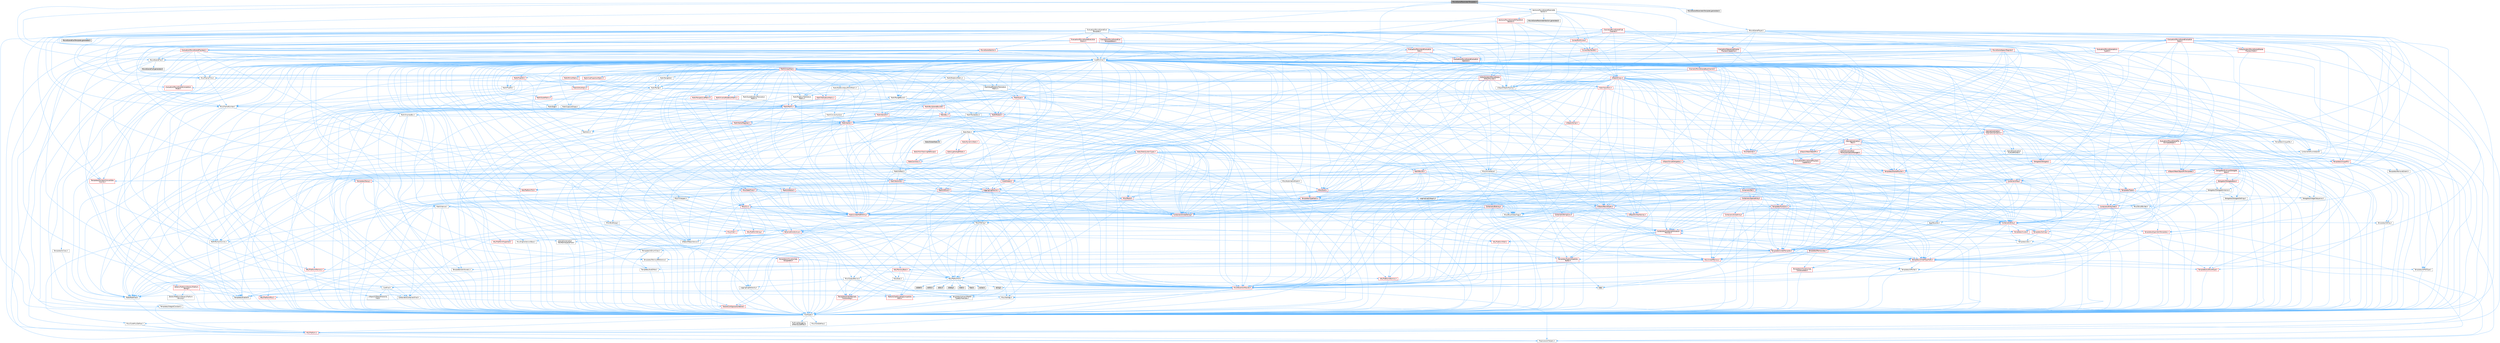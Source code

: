 digraph "MovieSceneParameterTemplate.h"
{
 // INTERACTIVE_SVG=YES
 // LATEX_PDF_SIZE
  bgcolor="transparent";
  edge [fontname=Helvetica,fontsize=10,labelfontname=Helvetica,labelfontsize=10];
  node [fontname=Helvetica,fontsize=10,shape=box,height=0.2,width=0.4];
  Node1 [id="Node000001",label="MovieSceneParameterTemplate.h",height=0.2,width=0.4,color="gray40", fillcolor="grey60", style="filled", fontcolor="black",tooltip=" "];
  Node1 -> Node2 [id="edge1_Node000001_Node000002",color="steelblue1",style="solid",tooltip=" "];
  Node2 [id="Node000002",label="CoreMinimal.h",height=0.2,width=0.4,color="grey40", fillcolor="white", style="filled",URL="$d7/d67/CoreMinimal_8h.html",tooltip=" "];
  Node2 -> Node3 [id="edge2_Node000002_Node000003",color="steelblue1",style="solid",tooltip=" "];
  Node3 [id="Node000003",label="CoreTypes.h",height=0.2,width=0.4,color="grey40", fillcolor="white", style="filled",URL="$dc/dec/CoreTypes_8h.html",tooltip=" "];
  Node3 -> Node4 [id="edge3_Node000003_Node000004",color="steelblue1",style="solid",tooltip=" "];
  Node4 [id="Node000004",label="HAL/Platform.h",height=0.2,width=0.4,color="red", fillcolor="#FFF0F0", style="filled",URL="$d9/dd0/Platform_8h.html",tooltip=" "];
  Node4 -> Node8 [id="edge4_Node000004_Node000008",color="steelblue1",style="solid",tooltip=" "];
  Node8 [id="Node000008",label="PreprocessorHelpers.h",height=0.2,width=0.4,color="grey40", fillcolor="white", style="filled",URL="$db/ddb/PreprocessorHelpers_8h.html",tooltip=" "];
  Node3 -> Node14 [id="edge5_Node000003_Node000014",color="steelblue1",style="solid",tooltip=" "];
  Node14 [id="Node000014",label="ProfilingDebugging\l/UMemoryDefines.h",height=0.2,width=0.4,color="grey40", fillcolor="white", style="filled",URL="$d2/da2/UMemoryDefines_8h.html",tooltip=" "];
  Node3 -> Node15 [id="edge6_Node000003_Node000015",color="steelblue1",style="solid",tooltip=" "];
  Node15 [id="Node000015",label="Misc/CoreMiscDefines.h",height=0.2,width=0.4,color="grey40", fillcolor="white", style="filled",URL="$da/d38/CoreMiscDefines_8h.html",tooltip=" "];
  Node15 -> Node4 [id="edge7_Node000015_Node000004",color="steelblue1",style="solid",tooltip=" "];
  Node15 -> Node8 [id="edge8_Node000015_Node000008",color="steelblue1",style="solid",tooltip=" "];
  Node3 -> Node16 [id="edge9_Node000003_Node000016",color="steelblue1",style="solid",tooltip=" "];
  Node16 [id="Node000016",label="Misc/CoreDefines.h",height=0.2,width=0.4,color="grey40", fillcolor="white", style="filled",URL="$d3/dd2/CoreDefines_8h.html",tooltip=" "];
  Node2 -> Node17 [id="edge10_Node000002_Node000017",color="steelblue1",style="solid",tooltip=" "];
  Node17 [id="Node000017",label="CoreFwd.h",height=0.2,width=0.4,color="grey40", fillcolor="white", style="filled",URL="$d1/d1e/CoreFwd_8h.html",tooltip=" "];
  Node17 -> Node3 [id="edge11_Node000017_Node000003",color="steelblue1",style="solid",tooltip=" "];
  Node17 -> Node18 [id="edge12_Node000017_Node000018",color="steelblue1",style="solid",tooltip=" "];
  Node18 [id="Node000018",label="Containers/ContainersFwd.h",height=0.2,width=0.4,color="grey40", fillcolor="white", style="filled",URL="$d4/d0a/ContainersFwd_8h.html",tooltip=" "];
  Node18 -> Node4 [id="edge13_Node000018_Node000004",color="steelblue1",style="solid",tooltip=" "];
  Node18 -> Node3 [id="edge14_Node000018_Node000003",color="steelblue1",style="solid",tooltip=" "];
  Node18 -> Node19 [id="edge15_Node000018_Node000019",color="steelblue1",style="solid",tooltip=" "];
  Node19 [id="Node000019",label="Traits/IsContiguousContainer.h",height=0.2,width=0.4,color="red", fillcolor="#FFF0F0", style="filled",URL="$d5/d3c/IsContiguousContainer_8h.html",tooltip=" "];
  Node19 -> Node3 [id="edge16_Node000019_Node000003",color="steelblue1",style="solid",tooltip=" "];
  Node17 -> Node22 [id="edge17_Node000017_Node000022",color="steelblue1",style="solid",tooltip=" "];
  Node22 [id="Node000022",label="Math/MathFwd.h",height=0.2,width=0.4,color="grey40", fillcolor="white", style="filled",URL="$d2/d10/MathFwd_8h.html",tooltip=" "];
  Node22 -> Node4 [id="edge18_Node000022_Node000004",color="steelblue1",style="solid",tooltip=" "];
  Node17 -> Node23 [id="edge19_Node000017_Node000023",color="steelblue1",style="solid",tooltip=" "];
  Node23 [id="Node000023",label="UObject/UObjectHierarchy\lFwd.h",height=0.2,width=0.4,color="grey40", fillcolor="white", style="filled",URL="$d3/d13/UObjectHierarchyFwd_8h.html",tooltip=" "];
  Node2 -> Node23 [id="edge20_Node000002_Node000023",color="steelblue1",style="solid",tooltip=" "];
  Node2 -> Node18 [id="edge21_Node000002_Node000018",color="steelblue1",style="solid",tooltip=" "];
  Node2 -> Node24 [id="edge22_Node000002_Node000024",color="steelblue1",style="solid",tooltip=" "];
  Node24 [id="Node000024",label="Misc/VarArgs.h",height=0.2,width=0.4,color="grey40", fillcolor="white", style="filled",URL="$d5/d6f/VarArgs_8h.html",tooltip=" "];
  Node24 -> Node3 [id="edge23_Node000024_Node000003",color="steelblue1",style="solid",tooltip=" "];
  Node2 -> Node25 [id="edge24_Node000002_Node000025",color="steelblue1",style="solid",tooltip=" "];
  Node25 [id="Node000025",label="Logging/LogVerbosity.h",height=0.2,width=0.4,color="grey40", fillcolor="white", style="filled",URL="$d2/d8f/LogVerbosity_8h.html",tooltip=" "];
  Node25 -> Node3 [id="edge25_Node000025_Node000003",color="steelblue1",style="solid",tooltip=" "];
  Node2 -> Node26 [id="edge26_Node000002_Node000026",color="steelblue1",style="solid",tooltip=" "];
  Node26 [id="Node000026",label="Misc/OutputDevice.h",height=0.2,width=0.4,color="grey40", fillcolor="white", style="filled",URL="$d7/d32/OutputDevice_8h.html",tooltip=" "];
  Node26 -> Node17 [id="edge27_Node000026_Node000017",color="steelblue1",style="solid",tooltip=" "];
  Node26 -> Node3 [id="edge28_Node000026_Node000003",color="steelblue1",style="solid",tooltip=" "];
  Node26 -> Node25 [id="edge29_Node000026_Node000025",color="steelblue1",style="solid",tooltip=" "];
  Node26 -> Node24 [id="edge30_Node000026_Node000024",color="steelblue1",style="solid",tooltip=" "];
  Node26 -> Node27 [id="edge31_Node000026_Node000027",color="steelblue1",style="solid",tooltip=" "];
  Node27 [id="Node000027",label="Templates/IsArrayOrRefOf\lTypeByPredicate.h",height=0.2,width=0.4,color="grey40", fillcolor="white", style="filled",URL="$d6/da1/IsArrayOrRefOfTypeByPredicate_8h.html",tooltip=" "];
  Node27 -> Node3 [id="edge32_Node000027_Node000003",color="steelblue1",style="solid",tooltip=" "];
  Node26 -> Node28 [id="edge33_Node000026_Node000028",color="steelblue1",style="solid",tooltip=" "];
  Node28 [id="Node000028",label="Templates/IsValidVariadic\lFunctionArg.h",height=0.2,width=0.4,color="red", fillcolor="#FFF0F0", style="filled",URL="$d0/dc8/IsValidVariadicFunctionArg_8h.html",tooltip=" "];
  Node28 -> Node3 [id="edge34_Node000028_Node000003",color="steelblue1",style="solid",tooltip=" "];
  Node26 -> Node30 [id="edge35_Node000026_Node000030",color="steelblue1",style="solid",tooltip=" "];
  Node30 [id="Node000030",label="Traits/IsCharEncodingCompatible\lWith.h",height=0.2,width=0.4,color="red", fillcolor="#FFF0F0", style="filled",URL="$df/dd1/IsCharEncodingCompatibleWith_8h.html",tooltip=" "];
  Node2 -> Node32 [id="edge36_Node000002_Node000032",color="steelblue1",style="solid",tooltip=" "];
  Node32 [id="Node000032",label="HAL/PlatformCrt.h",height=0.2,width=0.4,color="grey40", fillcolor="white", style="filled",URL="$d8/d75/PlatformCrt_8h.html",tooltip=" "];
  Node32 -> Node33 [id="edge37_Node000032_Node000033",color="steelblue1",style="solid",tooltip=" "];
  Node33 [id="Node000033",label="new",height=0.2,width=0.4,color="grey60", fillcolor="#E0E0E0", style="filled",tooltip=" "];
  Node32 -> Node34 [id="edge38_Node000032_Node000034",color="steelblue1",style="solid",tooltip=" "];
  Node34 [id="Node000034",label="wchar.h",height=0.2,width=0.4,color="grey60", fillcolor="#E0E0E0", style="filled",tooltip=" "];
  Node32 -> Node35 [id="edge39_Node000032_Node000035",color="steelblue1",style="solid",tooltip=" "];
  Node35 [id="Node000035",label="stddef.h",height=0.2,width=0.4,color="grey60", fillcolor="#E0E0E0", style="filled",tooltip=" "];
  Node32 -> Node36 [id="edge40_Node000032_Node000036",color="steelblue1",style="solid",tooltip=" "];
  Node36 [id="Node000036",label="stdlib.h",height=0.2,width=0.4,color="grey60", fillcolor="#E0E0E0", style="filled",tooltip=" "];
  Node32 -> Node37 [id="edge41_Node000032_Node000037",color="steelblue1",style="solid",tooltip=" "];
  Node37 [id="Node000037",label="stdio.h",height=0.2,width=0.4,color="grey60", fillcolor="#E0E0E0", style="filled",tooltip=" "];
  Node32 -> Node38 [id="edge42_Node000032_Node000038",color="steelblue1",style="solid",tooltip=" "];
  Node38 [id="Node000038",label="stdarg.h",height=0.2,width=0.4,color="grey60", fillcolor="#E0E0E0", style="filled",tooltip=" "];
  Node32 -> Node39 [id="edge43_Node000032_Node000039",color="steelblue1",style="solid",tooltip=" "];
  Node39 [id="Node000039",label="math.h",height=0.2,width=0.4,color="grey60", fillcolor="#E0E0E0", style="filled",tooltip=" "];
  Node32 -> Node40 [id="edge44_Node000032_Node000040",color="steelblue1",style="solid",tooltip=" "];
  Node40 [id="Node000040",label="float.h",height=0.2,width=0.4,color="grey60", fillcolor="#E0E0E0", style="filled",tooltip=" "];
  Node32 -> Node41 [id="edge45_Node000032_Node000041",color="steelblue1",style="solid",tooltip=" "];
  Node41 [id="Node000041",label="string.h",height=0.2,width=0.4,color="grey60", fillcolor="#E0E0E0", style="filled",tooltip=" "];
  Node2 -> Node42 [id="edge46_Node000002_Node000042",color="steelblue1",style="solid",tooltip=" "];
  Node42 [id="Node000042",label="HAL/PlatformMisc.h",height=0.2,width=0.4,color="red", fillcolor="#FFF0F0", style="filled",URL="$d0/df5/PlatformMisc_8h.html",tooltip=" "];
  Node42 -> Node3 [id="edge47_Node000042_Node000003",color="steelblue1",style="solid",tooltip=" "];
  Node2 -> Node61 [id="edge48_Node000002_Node000061",color="steelblue1",style="solid",tooltip=" "];
  Node61 [id="Node000061",label="Misc/AssertionMacros.h",height=0.2,width=0.4,color="red", fillcolor="#FFF0F0", style="filled",URL="$d0/dfa/AssertionMacros_8h.html",tooltip=" "];
  Node61 -> Node3 [id="edge49_Node000061_Node000003",color="steelblue1",style="solid",tooltip=" "];
  Node61 -> Node4 [id="edge50_Node000061_Node000004",color="steelblue1",style="solid",tooltip=" "];
  Node61 -> Node42 [id="edge51_Node000061_Node000042",color="steelblue1",style="solid",tooltip=" "];
  Node61 -> Node8 [id="edge52_Node000061_Node000008",color="steelblue1",style="solid",tooltip=" "];
  Node61 -> Node62 [id="edge53_Node000061_Node000062",color="steelblue1",style="solid",tooltip=" "];
  Node62 [id="Node000062",label="Templates/EnableIf.h",height=0.2,width=0.4,color="grey40", fillcolor="white", style="filled",URL="$d7/d60/EnableIf_8h.html",tooltip=" "];
  Node62 -> Node3 [id="edge54_Node000062_Node000003",color="steelblue1",style="solid",tooltip=" "];
  Node61 -> Node27 [id="edge55_Node000061_Node000027",color="steelblue1",style="solid",tooltip=" "];
  Node61 -> Node28 [id="edge56_Node000061_Node000028",color="steelblue1",style="solid",tooltip=" "];
  Node61 -> Node30 [id="edge57_Node000061_Node000030",color="steelblue1",style="solid",tooltip=" "];
  Node61 -> Node24 [id="edge58_Node000061_Node000024",color="steelblue1",style="solid",tooltip=" "];
  Node2 -> Node70 [id="edge59_Node000002_Node000070",color="steelblue1",style="solid",tooltip=" "];
  Node70 [id="Node000070",label="Templates/IsPointer.h",height=0.2,width=0.4,color="grey40", fillcolor="white", style="filled",URL="$d7/d05/IsPointer_8h.html",tooltip=" "];
  Node70 -> Node3 [id="edge60_Node000070_Node000003",color="steelblue1",style="solid",tooltip=" "];
  Node2 -> Node71 [id="edge61_Node000002_Node000071",color="steelblue1",style="solid",tooltip=" "];
  Node71 [id="Node000071",label="HAL/PlatformMemory.h",height=0.2,width=0.4,color="red", fillcolor="#FFF0F0", style="filled",URL="$de/d68/PlatformMemory_8h.html",tooltip=" "];
  Node71 -> Node3 [id="edge62_Node000071_Node000003",color="steelblue1",style="solid",tooltip=" "];
  Node2 -> Node54 [id="edge63_Node000002_Node000054",color="steelblue1",style="solid",tooltip=" "];
  Node54 [id="Node000054",label="HAL/PlatformAtomics.h",height=0.2,width=0.4,color="red", fillcolor="#FFF0F0", style="filled",URL="$d3/d36/PlatformAtomics_8h.html",tooltip=" "];
  Node54 -> Node3 [id="edge64_Node000054_Node000003",color="steelblue1",style="solid",tooltip=" "];
  Node2 -> Node76 [id="edge65_Node000002_Node000076",color="steelblue1",style="solid",tooltip=" "];
  Node76 [id="Node000076",label="Misc/Exec.h",height=0.2,width=0.4,color="grey40", fillcolor="white", style="filled",URL="$de/ddb/Exec_8h.html",tooltip=" "];
  Node76 -> Node3 [id="edge66_Node000076_Node000003",color="steelblue1",style="solid",tooltip=" "];
  Node76 -> Node61 [id="edge67_Node000076_Node000061",color="steelblue1",style="solid",tooltip=" "];
  Node2 -> Node77 [id="edge68_Node000002_Node000077",color="steelblue1",style="solid",tooltip=" "];
  Node77 [id="Node000077",label="HAL/MemoryBase.h",height=0.2,width=0.4,color="red", fillcolor="#FFF0F0", style="filled",URL="$d6/d9f/MemoryBase_8h.html",tooltip=" "];
  Node77 -> Node3 [id="edge69_Node000077_Node000003",color="steelblue1",style="solid",tooltip=" "];
  Node77 -> Node54 [id="edge70_Node000077_Node000054",color="steelblue1",style="solid",tooltip=" "];
  Node77 -> Node32 [id="edge71_Node000077_Node000032",color="steelblue1",style="solid",tooltip=" "];
  Node77 -> Node76 [id="edge72_Node000077_Node000076",color="steelblue1",style="solid",tooltip=" "];
  Node77 -> Node26 [id="edge73_Node000077_Node000026",color="steelblue1",style="solid",tooltip=" "];
  Node2 -> Node87 [id="edge74_Node000002_Node000087",color="steelblue1",style="solid",tooltip=" "];
  Node87 [id="Node000087",label="HAL/UnrealMemory.h",height=0.2,width=0.4,color="red", fillcolor="#FFF0F0", style="filled",URL="$d9/d96/UnrealMemory_8h.html",tooltip=" "];
  Node87 -> Node3 [id="edge75_Node000087_Node000003",color="steelblue1",style="solid",tooltip=" "];
  Node87 -> Node77 [id="edge76_Node000087_Node000077",color="steelblue1",style="solid",tooltip=" "];
  Node87 -> Node71 [id="edge77_Node000087_Node000071",color="steelblue1",style="solid",tooltip=" "];
  Node87 -> Node70 [id="edge78_Node000087_Node000070",color="steelblue1",style="solid",tooltip=" "];
  Node2 -> Node89 [id="edge79_Node000002_Node000089",color="steelblue1",style="solid",tooltip=" "];
  Node89 [id="Node000089",label="Templates/IsArithmetic.h",height=0.2,width=0.4,color="grey40", fillcolor="white", style="filled",URL="$d2/d5d/IsArithmetic_8h.html",tooltip=" "];
  Node89 -> Node3 [id="edge80_Node000089_Node000003",color="steelblue1",style="solid",tooltip=" "];
  Node2 -> Node83 [id="edge81_Node000002_Node000083",color="steelblue1",style="solid",tooltip=" "];
  Node83 [id="Node000083",label="Templates/AndOrNot.h",height=0.2,width=0.4,color="grey40", fillcolor="white", style="filled",URL="$db/d0a/AndOrNot_8h.html",tooltip=" "];
  Node83 -> Node3 [id="edge82_Node000083_Node000003",color="steelblue1",style="solid",tooltip=" "];
  Node2 -> Node90 [id="edge83_Node000002_Node000090",color="steelblue1",style="solid",tooltip=" "];
  Node90 [id="Node000090",label="Templates/IsPODType.h",height=0.2,width=0.4,color="grey40", fillcolor="white", style="filled",URL="$d7/db1/IsPODType_8h.html",tooltip=" "];
  Node90 -> Node3 [id="edge84_Node000090_Node000003",color="steelblue1",style="solid",tooltip=" "];
  Node2 -> Node91 [id="edge85_Node000002_Node000091",color="steelblue1",style="solid",tooltip=" "];
  Node91 [id="Node000091",label="Templates/IsUECoreType.h",height=0.2,width=0.4,color="red", fillcolor="#FFF0F0", style="filled",URL="$d1/db8/IsUECoreType_8h.html",tooltip=" "];
  Node91 -> Node3 [id="edge86_Node000091_Node000003",color="steelblue1",style="solid",tooltip=" "];
  Node2 -> Node84 [id="edge87_Node000002_Node000084",color="steelblue1",style="solid",tooltip=" "];
  Node84 [id="Node000084",label="Templates/IsTriviallyCopy\lConstructible.h",height=0.2,width=0.4,color="red", fillcolor="#FFF0F0", style="filled",URL="$d3/d78/IsTriviallyCopyConstructible_8h.html",tooltip=" "];
  Node84 -> Node3 [id="edge88_Node000084_Node000003",color="steelblue1",style="solid",tooltip=" "];
  Node2 -> Node92 [id="edge89_Node000002_Node000092",color="steelblue1",style="solid",tooltip=" "];
  Node92 [id="Node000092",label="Templates/UnrealTypeTraits.h",height=0.2,width=0.4,color="red", fillcolor="#FFF0F0", style="filled",URL="$d2/d2d/UnrealTypeTraits_8h.html",tooltip=" "];
  Node92 -> Node3 [id="edge90_Node000092_Node000003",color="steelblue1",style="solid",tooltip=" "];
  Node92 -> Node70 [id="edge91_Node000092_Node000070",color="steelblue1",style="solid",tooltip=" "];
  Node92 -> Node61 [id="edge92_Node000092_Node000061",color="steelblue1",style="solid",tooltip=" "];
  Node92 -> Node83 [id="edge93_Node000092_Node000083",color="steelblue1",style="solid",tooltip=" "];
  Node92 -> Node62 [id="edge94_Node000092_Node000062",color="steelblue1",style="solid",tooltip=" "];
  Node92 -> Node89 [id="edge95_Node000092_Node000089",color="steelblue1",style="solid",tooltip=" "];
  Node92 -> Node90 [id="edge96_Node000092_Node000090",color="steelblue1",style="solid",tooltip=" "];
  Node92 -> Node91 [id="edge97_Node000092_Node000091",color="steelblue1",style="solid",tooltip=" "];
  Node92 -> Node84 [id="edge98_Node000092_Node000084",color="steelblue1",style="solid",tooltip=" "];
  Node2 -> Node62 [id="edge99_Node000002_Node000062",color="steelblue1",style="solid",tooltip=" "];
  Node2 -> Node94 [id="edge100_Node000002_Node000094",color="steelblue1",style="solid",tooltip=" "];
  Node94 [id="Node000094",label="Templates/RemoveReference.h",height=0.2,width=0.4,color="grey40", fillcolor="white", style="filled",URL="$da/dbe/RemoveReference_8h.html",tooltip=" "];
  Node94 -> Node3 [id="edge101_Node000094_Node000003",color="steelblue1",style="solid",tooltip=" "];
  Node2 -> Node95 [id="edge102_Node000002_Node000095",color="steelblue1",style="solid",tooltip=" "];
  Node95 [id="Node000095",label="Templates/IntegralConstant.h",height=0.2,width=0.4,color="grey40", fillcolor="white", style="filled",URL="$db/d1b/IntegralConstant_8h.html",tooltip=" "];
  Node95 -> Node3 [id="edge103_Node000095_Node000003",color="steelblue1",style="solid",tooltip=" "];
  Node2 -> Node96 [id="edge104_Node000002_Node000096",color="steelblue1",style="solid",tooltip=" "];
  Node96 [id="Node000096",label="Templates/IsClass.h",height=0.2,width=0.4,color="grey40", fillcolor="white", style="filled",URL="$db/dcb/IsClass_8h.html",tooltip=" "];
  Node96 -> Node3 [id="edge105_Node000096_Node000003",color="steelblue1",style="solid",tooltip=" "];
  Node2 -> Node97 [id="edge106_Node000002_Node000097",color="steelblue1",style="solid",tooltip=" "];
  Node97 [id="Node000097",label="Templates/TypeCompatible\lBytes.h",height=0.2,width=0.4,color="red", fillcolor="#FFF0F0", style="filled",URL="$df/d0a/TypeCompatibleBytes_8h.html",tooltip=" "];
  Node97 -> Node3 [id="edge107_Node000097_Node000003",color="steelblue1",style="solid",tooltip=" "];
  Node97 -> Node41 [id="edge108_Node000097_Node000041",color="steelblue1",style="solid",tooltip=" "];
  Node97 -> Node33 [id="edge109_Node000097_Node000033",color="steelblue1",style="solid",tooltip=" "];
  Node2 -> Node19 [id="edge110_Node000002_Node000019",color="steelblue1",style="solid",tooltip=" "];
  Node2 -> Node98 [id="edge111_Node000002_Node000098",color="steelblue1",style="solid",tooltip=" "];
  Node98 [id="Node000098",label="Templates/UnrealTemplate.h",height=0.2,width=0.4,color="red", fillcolor="#FFF0F0", style="filled",URL="$d4/d24/UnrealTemplate_8h.html",tooltip=" "];
  Node98 -> Node3 [id="edge112_Node000098_Node000003",color="steelblue1",style="solid",tooltip=" "];
  Node98 -> Node70 [id="edge113_Node000098_Node000070",color="steelblue1",style="solid",tooltip=" "];
  Node98 -> Node87 [id="edge114_Node000098_Node000087",color="steelblue1",style="solid",tooltip=" "];
  Node98 -> Node92 [id="edge115_Node000098_Node000092",color="steelblue1",style="solid",tooltip=" "];
  Node98 -> Node94 [id="edge116_Node000098_Node000094",color="steelblue1",style="solid",tooltip=" "];
  Node98 -> Node97 [id="edge117_Node000098_Node000097",color="steelblue1",style="solid",tooltip=" "];
  Node98 -> Node19 [id="edge118_Node000098_Node000019",color="steelblue1",style="solid",tooltip=" "];
  Node2 -> Node47 [id="edge119_Node000002_Node000047",color="steelblue1",style="solid",tooltip=" "];
  Node47 [id="Node000047",label="Math/NumericLimits.h",height=0.2,width=0.4,color="grey40", fillcolor="white", style="filled",URL="$df/d1b/NumericLimits_8h.html",tooltip=" "];
  Node47 -> Node3 [id="edge120_Node000047_Node000003",color="steelblue1",style="solid",tooltip=" "];
  Node2 -> Node102 [id="edge121_Node000002_Node000102",color="steelblue1",style="solid",tooltip=" "];
  Node102 [id="Node000102",label="HAL/PlatformMath.h",height=0.2,width=0.4,color="red", fillcolor="#FFF0F0", style="filled",URL="$dc/d53/PlatformMath_8h.html",tooltip=" "];
  Node102 -> Node3 [id="edge122_Node000102_Node000003",color="steelblue1",style="solid",tooltip=" "];
  Node2 -> Node85 [id="edge123_Node000002_Node000085",color="steelblue1",style="solid",tooltip=" "];
  Node85 [id="Node000085",label="Templates/IsTriviallyCopy\lAssignable.h",height=0.2,width=0.4,color="red", fillcolor="#FFF0F0", style="filled",URL="$d2/df2/IsTriviallyCopyAssignable_8h.html",tooltip=" "];
  Node85 -> Node3 [id="edge124_Node000085_Node000003",color="steelblue1",style="solid",tooltip=" "];
  Node2 -> Node110 [id="edge125_Node000002_Node000110",color="steelblue1",style="solid",tooltip=" "];
  Node110 [id="Node000110",label="Templates/MemoryOps.h",height=0.2,width=0.4,color="red", fillcolor="#FFF0F0", style="filled",URL="$db/dea/MemoryOps_8h.html",tooltip=" "];
  Node110 -> Node3 [id="edge126_Node000110_Node000003",color="steelblue1",style="solid",tooltip=" "];
  Node110 -> Node87 [id="edge127_Node000110_Node000087",color="steelblue1",style="solid",tooltip=" "];
  Node110 -> Node85 [id="edge128_Node000110_Node000085",color="steelblue1",style="solid",tooltip=" "];
  Node110 -> Node84 [id="edge129_Node000110_Node000084",color="steelblue1",style="solid",tooltip=" "];
  Node110 -> Node92 [id="edge130_Node000110_Node000092",color="steelblue1",style="solid",tooltip=" "];
  Node110 -> Node33 [id="edge131_Node000110_Node000033",color="steelblue1",style="solid",tooltip=" "];
  Node2 -> Node111 [id="edge132_Node000002_Node000111",color="steelblue1",style="solid",tooltip=" "];
  Node111 [id="Node000111",label="Containers/ContainerAllocation\lPolicies.h",height=0.2,width=0.4,color="red", fillcolor="#FFF0F0", style="filled",URL="$d7/dff/ContainerAllocationPolicies_8h.html",tooltip=" "];
  Node111 -> Node3 [id="edge133_Node000111_Node000003",color="steelblue1",style="solid",tooltip=" "];
  Node111 -> Node111 [id="edge134_Node000111_Node000111",color="steelblue1",style="solid",tooltip=" "];
  Node111 -> Node102 [id="edge135_Node000111_Node000102",color="steelblue1",style="solid",tooltip=" "];
  Node111 -> Node87 [id="edge136_Node000111_Node000087",color="steelblue1",style="solid",tooltip=" "];
  Node111 -> Node47 [id="edge137_Node000111_Node000047",color="steelblue1",style="solid",tooltip=" "];
  Node111 -> Node61 [id="edge138_Node000111_Node000061",color="steelblue1",style="solid",tooltip=" "];
  Node111 -> Node110 [id="edge139_Node000111_Node000110",color="steelblue1",style="solid",tooltip=" "];
  Node111 -> Node97 [id="edge140_Node000111_Node000097",color="steelblue1",style="solid",tooltip=" "];
  Node2 -> Node114 [id="edge141_Node000002_Node000114",color="steelblue1",style="solid",tooltip=" "];
  Node114 [id="Node000114",label="Templates/IsEnumClass.h",height=0.2,width=0.4,color="grey40", fillcolor="white", style="filled",URL="$d7/d15/IsEnumClass_8h.html",tooltip=" "];
  Node114 -> Node3 [id="edge142_Node000114_Node000003",color="steelblue1",style="solid",tooltip=" "];
  Node114 -> Node83 [id="edge143_Node000114_Node000083",color="steelblue1",style="solid",tooltip=" "];
  Node2 -> Node115 [id="edge144_Node000002_Node000115",color="steelblue1",style="solid",tooltip=" "];
  Node115 [id="Node000115",label="HAL/PlatformProperties.h",height=0.2,width=0.4,color="red", fillcolor="#FFF0F0", style="filled",URL="$d9/db0/PlatformProperties_8h.html",tooltip=" "];
  Node115 -> Node3 [id="edge145_Node000115_Node000003",color="steelblue1",style="solid",tooltip=" "];
  Node2 -> Node118 [id="edge146_Node000002_Node000118",color="steelblue1",style="solid",tooltip=" "];
  Node118 [id="Node000118",label="Misc/EngineVersionBase.h",height=0.2,width=0.4,color="grey40", fillcolor="white", style="filled",URL="$d5/d2b/EngineVersionBase_8h.html",tooltip=" "];
  Node118 -> Node3 [id="edge147_Node000118_Node000003",color="steelblue1",style="solid",tooltip=" "];
  Node2 -> Node119 [id="edge148_Node000002_Node000119",color="steelblue1",style="solid",tooltip=" "];
  Node119 [id="Node000119",label="Internationalization\l/TextNamespaceFwd.h",height=0.2,width=0.4,color="grey40", fillcolor="white", style="filled",URL="$d8/d97/TextNamespaceFwd_8h.html",tooltip=" "];
  Node119 -> Node3 [id="edge149_Node000119_Node000003",color="steelblue1",style="solid",tooltip=" "];
  Node2 -> Node120 [id="edge150_Node000002_Node000120",color="steelblue1",style="solid",tooltip=" "];
  Node120 [id="Node000120",label="Serialization/Archive.h",height=0.2,width=0.4,color="red", fillcolor="#FFF0F0", style="filled",URL="$d7/d3b/Archive_8h.html",tooltip=" "];
  Node120 -> Node17 [id="edge151_Node000120_Node000017",color="steelblue1",style="solid",tooltip=" "];
  Node120 -> Node3 [id="edge152_Node000120_Node000003",color="steelblue1",style="solid",tooltip=" "];
  Node120 -> Node115 [id="edge153_Node000120_Node000115",color="steelblue1",style="solid",tooltip=" "];
  Node120 -> Node119 [id="edge154_Node000120_Node000119",color="steelblue1",style="solid",tooltip=" "];
  Node120 -> Node22 [id="edge155_Node000120_Node000022",color="steelblue1",style="solid",tooltip=" "];
  Node120 -> Node61 [id="edge156_Node000120_Node000061",color="steelblue1",style="solid",tooltip=" "];
  Node120 -> Node118 [id="edge157_Node000120_Node000118",color="steelblue1",style="solid",tooltip=" "];
  Node120 -> Node24 [id="edge158_Node000120_Node000024",color="steelblue1",style="solid",tooltip=" "];
  Node120 -> Node62 [id="edge159_Node000120_Node000062",color="steelblue1",style="solid",tooltip=" "];
  Node120 -> Node27 [id="edge160_Node000120_Node000027",color="steelblue1",style="solid",tooltip=" "];
  Node120 -> Node114 [id="edge161_Node000120_Node000114",color="steelblue1",style="solid",tooltip=" "];
  Node120 -> Node28 [id="edge162_Node000120_Node000028",color="steelblue1",style="solid",tooltip=" "];
  Node120 -> Node98 [id="edge163_Node000120_Node000098",color="steelblue1",style="solid",tooltip=" "];
  Node120 -> Node30 [id="edge164_Node000120_Node000030",color="steelblue1",style="solid",tooltip=" "];
  Node120 -> Node123 [id="edge165_Node000120_Node000123",color="steelblue1",style="solid",tooltip=" "];
  Node123 [id="Node000123",label="UObject/ObjectVersion.h",height=0.2,width=0.4,color="grey40", fillcolor="white", style="filled",URL="$da/d63/ObjectVersion_8h.html",tooltip=" "];
  Node123 -> Node3 [id="edge166_Node000123_Node000003",color="steelblue1",style="solid",tooltip=" "];
  Node2 -> Node124 [id="edge167_Node000002_Node000124",color="steelblue1",style="solid",tooltip=" "];
  Node124 [id="Node000124",label="Templates/Less.h",height=0.2,width=0.4,color="grey40", fillcolor="white", style="filled",URL="$de/dc8/Less_8h.html",tooltip=" "];
  Node124 -> Node3 [id="edge168_Node000124_Node000003",color="steelblue1",style="solid",tooltip=" "];
  Node124 -> Node98 [id="edge169_Node000124_Node000098",color="steelblue1",style="solid",tooltip=" "];
  Node2 -> Node125 [id="edge170_Node000002_Node000125",color="steelblue1",style="solid",tooltip=" "];
  Node125 [id="Node000125",label="Templates/Sorting.h",height=0.2,width=0.4,color="red", fillcolor="#FFF0F0", style="filled",URL="$d3/d9e/Sorting_8h.html",tooltip=" "];
  Node125 -> Node3 [id="edge171_Node000125_Node000003",color="steelblue1",style="solid",tooltip=" "];
  Node125 -> Node102 [id="edge172_Node000125_Node000102",color="steelblue1",style="solid",tooltip=" "];
  Node125 -> Node124 [id="edge173_Node000125_Node000124",color="steelblue1",style="solid",tooltip=" "];
  Node2 -> Node136 [id="edge174_Node000002_Node000136",color="steelblue1",style="solid",tooltip=" "];
  Node136 [id="Node000136",label="Misc/Char.h",height=0.2,width=0.4,color="red", fillcolor="#FFF0F0", style="filled",URL="$d0/d58/Char_8h.html",tooltip=" "];
  Node136 -> Node3 [id="edge175_Node000136_Node000003",color="steelblue1",style="solid",tooltip=" "];
  Node2 -> Node139 [id="edge176_Node000002_Node000139",color="steelblue1",style="solid",tooltip=" "];
  Node139 [id="Node000139",label="GenericPlatform/GenericPlatform\lStricmp.h",height=0.2,width=0.4,color="grey40", fillcolor="white", style="filled",URL="$d2/d86/GenericPlatformStricmp_8h.html",tooltip=" "];
  Node139 -> Node3 [id="edge177_Node000139_Node000003",color="steelblue1",style="solid",tooltip=" "];
  Node2 -> Node140 [id="edge178_Node000002_Node000140",color="steelblue1",style="solid",tooltip=" "];
  Node140 [id="Node000140",label="GenericPlatform/GenericPlatform\lString.h",height=0.2,width=0.4,color="red", fillcolor="#FFF0F0", style="filled",URL="$dd/d20/GenericPlatformString_8h.html",tooltip=" "];
  Node140 -> Node3 [id="edge179_Node000140_Node000003",color="steelblue1",style="solid",tooltip=" "];
  Node140 -> Node139 [id="edge180_Node000140_Node000139",color="steelblue1",style="solid",tooltip=" "];
  Node140 -> Node62 [id="edge181_Node000140_Node000062",color="steelblue1",style="solid",tooltip=" "];
  Node140 -> Node30 [id="edge182_Node000140_Node000030",color="steelblue1",style="solid",tooltip=" "];
  Node2 -> Node73 [id="edge183_Node000002_Node000073",color="steelblue1",style="solid",tooltip=" "];
  Node73 [id="Node000073",label="HAL/PlatformString.h",height=0.2,width=0.4,color="red", fillcolor="#FFF0F0", style="filled",URL="$db/db5/PlatformString_8h.html",tooltip=" "];
  Node73 -> Node3 [id="edge184_Node000073_Node000003",color="steelblue1",style="solid",tooltip=" "];
  Node2 -> Node143 [id="edge185_Node000002_Node000143",color="steelblue1",style="solid",tooltip=" "];
  Node143 [id="Node000143",label="Misc/CString.h",height=0.2,width=0.4,color="grey40", fillcolor="white", style="filled",URL="$d2/d49/CString_8h.html",tooltip=" "];
  Node143 -> Node3 [id="edge186_Node000143_Node000003",color="steelblue1",style="solid",tooltip=" "];
  Node143 -> Node32 [id="edge187_Node000143_Node000032",color="steelblue1",style="solid",tooltip=" "];
  Node143 -> Node73 [id="edge188_Node000143_Node000073",color="steelblue1",style="solid",tooltip=" "];
  Node143 -> Node61 [id="edge189_Node000143_Node000061",color="steelblue1",style="solid",tooltip=" "];
  Node143 -> Node136 [id="edge190_Node000143_Node000136",color="steelblue1",style="solid",tooltip=" "];
  Node143 -> Node24 [id="edge191_Node000143_Node000024",color="steelblue1",style="solid",tooltip=" "];
  Node143 -> Node27 [id="edge192_Node000143_Node000027",color="steelblue1",style="solid",tooltip=" "];
  Node143 -> Node28 [id="edge193_Node000143_Node000028",color="steelblue1",style="solid",tooltip=" "];
  Node143 -> Node30 [id="edge194_Node000143_Node000030",color="steelblue1",style="solid",tooltip=" "];
  Node2 -> Node144 [id="edge195_Node000002_Node000144",color="steelblue1",style="solid",tooltip=" "];
  Node144 [id="Node000144",label="Misc/Crc.h",height=0.2,width=0.4,color="red", fillcolor="#FFF0F0", style="filled",URL="$d4/dd2/Crc_8h.html",tooltip=" "];
  Node144 -> Node3 [id="edge196_Node000144_Node000003",color="steelblue1",style="solid",tooltip=" "];
  Node144 -> Node73 [id="edge197_Node000144_Node000073",color="steelblue1",style="solid",tooltip=" "];
  Node144 -> Node61 [id="edge198_Node000144_Node000061",color="steelblue1",style="solid",tooltip=" "];
  Node144 -> Node143 [id="edge199_Node000144_Node000143",color="steelblue1",style="solid",tooltip=" "];
  Node144 -> Node136 [id="edge200_Node000144_Node000136",color="steelblue1",style="solid",tooltip=" "];
  Node144 -> Node92 [id="edge201_Node000144_Node000092",color="steelblue1",style="solid",tooltip=" "];
  Node2 -> Node135 [id="edge202_Node000002_Node000135",color="steelblue1",style="solid",tooltip=" "];
  Node135 [id="Node000135",label="Math/UnrealMathUtility.h",height=0.2,width=0.4,color="red", fillcolor="#FFF0F0", style="filled",URL="$db/db8/UnrealMathUtility_8h.html",tooltip=" "];
  Node135 -> Node3 [id="edge203_Node000135_Node000003",color="steelblue1",style="solid",tooltip=" "];
  Node135 -> Node61 [id="edge204_Node000135_Node000061",color="steelblue1",style="solid",tooltip=" "];
  Node135 -> Node102 [id="edge205_Node000135_Node000102",color="steelblue1",style="solid",tooltip=" "];
  Node135 -> Node22 [id="edge206_Node000135_Node000022",color="steelblue1",style="solid",tooltip=" "];
  Node2 -> Node145 [id="edge207_Node000002_Node000145",color="steelblue1",style="solid",tooltip=" "];
  Node145 [id="Node000145",label="Containers/UnrealString.h",height=0.2,width=0.4,color="red", fillcolor="#FFF0F0", style="filled",URL="$d5/dba/UnrealString_8h.html",tooltip=" "];
  Node2 -> Node149 [id="edge208_Node000002_Node000149",color="steelblue1",style="solid",tooltip=" "];
  Node149 [id="Node000149",label="Containers/Array.h",height=0.2,width=0.4,color="red", fillcolor="#FFF0F0", style="filled",URL="$df/dd0/Array_8h.html",tooltip=" "];
  Node149 -> Node3 [id="edge209_Node000149_Node000003",color="steelblue1",style="solid",tooltip=" "];
  Node149 -> Node61 [id="edge210_Node000149_Node000061",color="steelblue1",style="solid",tooltip=" "];
  Node149 -> Node87 [id="edge211_Node000149_Node000087",color="steelblue1",style="solid",tooltip=" "];
  Node149 -> Node92 [id="edge212_Node000149_Node000092",color="steelblue1",style="solid",tooltip=" "];
  Node149 -> Node98 [id="edge213_Node000149_Node000098",color="steelblue1",style="solid",tooltip=" "];
  Node149 -> Node111 [id="edge214_Node000149_Node000111",color="steelblue1",style="solid",tooltip=" "];
  Node149 -> Node120 [id="edge215_Node000149_Node000120",color="steelblue1",style="solid",tooltip=" "];
  Node149 -> Node128 [id="edge216_Node000149_Node000128",color="steelblue1",style="solid",tooltip=" "];
  Node128 [id="Node000128",label="Templates/Invoke.h",height=0.2,width=0.4,color="red", fillcolor="#FFF0F0", style="filled",URL="$d7/deb/Invoke_8h.html",tooltip=" "];
  Node128 -> Node3 [id="edge217_Node000128_Node000003",color="steelblue1",style="solid",tooltip=" "];
  Node128 -> Node98 [id="edge218_Node000128_Node000098",color="steelblue1",style="solid",tooltip=" "];
  Node149 -> Node124 [id="edge219_Node000149_Node000124",color="steelblue1",style="solid",tooltip=" "];
  Node149 -> Node125 [id="edge220_Node000149_Node000125",color="steelblue1",style="solid",tooltip=" "];
  Node149 -> Node172 [id="edge221_Node000149_Node000172",color="steelblue1",style="solid",tooltip=" "];
  Node172 [id="Node000172",label="Templates/AlignmentTemplates.h",height=0.2,width=0.4,color="red", fillcolor="#FFF0F0", style="filled",URL="$dd/d32/AlignmentTemplates_8h.html",tooltip=" "];
  Node172 -> Node3 [id="edge222_Node000172_Node000003",color="steelblue1",style="solid",tooltip=" "];
  Node172 -> Node70 [id="edge223_Node000172_Node000070",color="steelblue1",style="solid",tooltip=" "];
  Node2 -> Node173 [id="edge224_Node000002_Node000173",color="steelblue1",style="solid",tooltip=" "];
  Node173 [id="Node000173",label="Misc/FrameNumber.h",height=0.2,width=0.4,color="grey40", fillcolor="white", style="filled",URL="$dd/dbd/FrameNumber_8h.html",tooltip=" "];
  Node173 -> Node3 [id="edge225_Node000173_Node000003",color="steelblue1",style="solid",tooltip=" "];
  Node173 -> Node47 [id="edge226_Node000173_Node000047",color="steelblue1",style="solid",tooltip=" "];
  Node173 -> Node135 [id="edge227_Node000173_Node000135",color="steelblue1",style="solid",tooltip=" "];
  Node173 -> Node62 [id="edge228_Node000173_Node000062",color="steelblue1",style="solid",tooltip=" "];
  Node173 -> Node92 [id="edge229_Node000173_Node000092",color="steelblue1",style="solid",tooltip=" "];
  Node2 -> Node174 [id="edge230_Node000002_Node000174",color="steelblue1",style="solid",tooltip=" "];
  Node174 [id="Node000174",label="Misc/Timespan.h",height=0.2,width=0.4,color="grey40", fillcolor="white", style="filled",URL="$da/dd9/Timespan_8h.html",tooltip=" "];
  Node174 -> Node3 [id="edge231_Node000174_Node000003",color="steelblue1",style="solid",tooltip=" "];
  Node174 -> Node175 [id="edge232_Node000174_Node000175",color="steelblue1",style="solid",tooltip=" "];
  Node175 [id="Node000175",label="Math/Interval.h",height=0.2,width=0.4,color="grey40", fillcolor="white", style="filled",URL="$d1/d55/Interval_8h.html",tooltip=" "];
  Node175 -> Node3 [id="edge233_Node000175_Node000003",color="steelblue1",style="solid",tooltip=" "];
  Node175 -> Node89 [id="edge234_Node000175_Node000089",color="steelblue1",style="solid",tooltip=" "];
  Node175 -> Node92 [id="edge235_Node000175_Node000092",color="steelblue1",style="solid",tooltip=" "];
  Node175 -> Node47 [id="edge236_Node000175_Node000047",color="steelblue1",style="solid",tooltip=" "];
  Node175 -> Node135 [id="edge237_Node000175_Node000135",color="steelblue1",style="solid",tooltip=" "];
  Node174 -> Node135 [id="edge238_Node000174_Node000135",color="steelblue1",style="solid",tooltip=" "];
  Node174 -> Node61 [id="edge239_Node000174_Node000061",color="steelblue1",style="solid",tooltip=" "];
  Node2 -> Node176 [id="edge240_Node000002_Node000176",color="steelblue1",style="solid",tooltip=" "];
  Node176 [id="Node000176",label="Containers/StringConv.h",height=0.2,width=0.4,color="red", fillcolor="#FFF0F0", style="filled",URL="$d3/ddf/StringConv_8h.html",tooltip=" "];
  Node176 -> Node3 [id="edge241_Node000176_Node000003",color="steelblue1",style="solid",tooltip=" "];
  Node176 -> Node61 [id="edge242_Node000176_Node000061",color="steelblue1",style="solid",tooltip=" "];
  Node176 -> Node111 [id="edge243_Node000176_Node000111",color="steelblue1",style="solid",tooltip=" "];
  Node176 -> Node149 [id="edge244_Node000176_Node000149",color="steelblue1",style="solid",tooltip=" "];
  Node176 -> Node143 [id="edge245_Node000176_Node000143",color="steelblue1",style="solid",tooltip=" "];
  Node176 -> Node177 [id="edge246_Node000176_Node000177",color="steelblue1",style="solid",tooltip=" "];
  Node177 [id="Node000177",label="Templates/IsArray.h",height=0.2,width=0.4,color="grey40", fillcolor="white", style="filled",URL="$d8/d8d/IsArray_8h.html",tooltip=" "];
  Node177 -> Node3 [id="edge247_Node000177_Node000003",color="steelblue1",style="solid",tooltip=" "];
  Node176 -> Node98 [id="edge248_Node000176_Node000098",color="steelblue1",style="solid",tooltip=" "];
  Node176 -> Node92 [id="edge249_Node000176_Node000092",color="steelblue1",style="solid",tooltip=" "];
  Node176 -> Node30 [id="edge250_Node000176_Node000030",color="steelblue1",style="solid",tooltip=" "];
  Node176 -> Node19 [id="edge251_Node000176_Node000019",color="steelblue1",style="solid",tooltip=" "];
  Node2 -> Node178 [id="edge252_Node000002_Node000178",color="steelblue1",style="solid",tooltip=" "];
  Node178 [id="Node000178",label="UObject/UnrealNames.h",height=0.2,width=0.4,color="red", fillcolor="#FFF0F0", style="filled",URL="$d8/db1/UnrealNames_8h.html",tooltip=" "];
  Node178 -> Node3 [id="edge253_Node000178_Node000003",color="steelblue1",style="solid",tooltip=" "];
  Node2 -> Node180 [id="edge254_Node000002_Node000180",color="steelblue1",style="solid",tooltip=" "];
  Node180 [id="Node000180",label="UObject/NameTypes.h",height=0.2,width=0.4,color="red", fillcolor="#FFF0F0", style="filled",URL="$d6/d35/NameTypes_8h.html",tooltip=" "];
  Node180 -> Node3 [id="edge255_Node000180_Node000003",color="steelblue1",style="solid",tooltip=" "];
  Node180 -> Node61 [id="edge256_Node000180_Node000061",color="steelblue1",style="solid",tooltip=" "];
  Node180 -> Node87 [id="edge257_Node000180_Node000087",color="steelblue1",style="solid",tooltip=" "];
  Node180 -> Node92 [id="edge258_Node000180_Node000092",color="steelblue1",style="solid",tooltip=" "];
  Node180 -> Node98 [id="edge259_Node000180_Node000098",color="steelblue1",style="solid",tooltip=" "];
  Node180 -> Node145 [id="edge260_Node000180_Node000145",color="steelblue1",style="solid",tooltip=" "];
  Node180 -> Node176 [id="edge261_Node000180_Node000176",color="steelblue1",style="solid",tooltip=" "];
  Node180 -> Node178 [id="edge262_Node000180_Node000178",color="steelblue1",style="solid",tooltip=" "];
  Node2 -> Node188 [id="edge263_Node000002_Node000188",color="steelblue1",style="solid",tooltip=" "];
  Node188 [id="Node000188",label="Misc/Parse.h",height=0.2,width=0.4,color="red", fillcolor="#FFF0F0", style="filled",URL="$dc/d71/Parse_8h.html",tooltip=" "];
  Node188 -> Node145 [id="edge264_Node000188_Node000145",color="steelblue1",style="solid",tooltip=" "];
  Node188 -> Node3 [id="edge265_Node000188_Node000003",color="steelblue1",style="solid",tooltip=" "];
  Node188 -> Node32 [id="edge266_Node000188_Node000032",color="steelblue1",style="solid",tooltip=" "];
  Node188 -> Node49 [id="edge267_Node000188_Node000049",color="steelblue1",style="solid",tooltip=" "];
  Node49 [id="Node000049",label="Misc/EnumClassFlags.h",height=0.2,width=0.4,color="grey40", fillcolor="white", style="filled",URL="$d8/de7/EnumClassFlags_8h.html",tooltip=" "];
  Node188 -> Node189 [id="edge268_Node000188_Node000189",color="steelblue1",style="solid",tooltip=" "];
  Node189 [id="Node000189",label="Templates/Function.h",height=0.2,width=0.4,color="red", fillcolor="#FFF0F0", style="filled",URL="$df/df5/Function_8h.html",tooltip=" "];
  Node189 -> Node3 [id="edge269_Node000189_Node000003",color="steelblue1",style="solid",tooltip=" "];
  Node189 -> Node61 [id="edge270_Node000189_Node000061",color="steelblue1",style="solid",tooltip=" "];
  Node189 -> Node87 [id="edge271_Node000189_Node000087",color="steelblue1",style="solid",tooltip=" "];
  Node189 -> Node92 [id="edge272_Node000189_Node000092",color="steelblue1",style="solid",tooltip=" "];
  Node189 -> Node128 [id="edge273_Node000189_Node000128",color="steelblue1",style="solid",tooltip=" "];
  Node189 -> Node98 [id="edge274_Node000189_Node000098",color="steelblue1",style="solid",tooltip=" "];
  Node189 -> Node135 [id="edge275_Node000189_Node000135",color="steelblue1",style="solid",tooltip=" "];
  Node189 -> Node33 [id="edge276_Node000189_Node000033",color="steelblue1",style="solid",tooltip=" "];
  Node2 -> Node172 [id="edge277_Node000002_Node000172",color="steelblue1",style="solid",tooltip=" "];
  Node2 -> Node191 [id="edge278_Node000002_Node000191",color="steelblue1",style="solid",tooltip=" "];
  Node191 [id="Node000191",label="Misc/StructBuilder.h",height=0.2,width=0.4,color="grey40", fillcolor="white", style="filled",URL="$d9/db3/StructBuilder_8h.html",tooltip=" "];
  Node191 -> Node3 [id="edge279_Node000191_Node000003",color="steelblue1",style="solid",tooltip=" "];
  Node191 -> Node135 [id="edge280_Node000191_Node000135",color="steelblue1",style="solid",tooltip=" "];
  Node191 -> Node172 [id="edge281_Node000191_Node000172",color="steelblue1",style="solid",tooltip=" "];
  Node2 -> Node104 [id="edge282_Node000002_Node000104",color="steelblue1",style="solid",tooltip=" "];
  Node104 [id="Node000104",label="Templates/Decay.h",height=0.2,width=0.4,color="red", fillcolor="#FFF0F0", style="filled",URL="$dd/d0f/Decay_8h.html",tooltip=" "];
  Node104 -> Node3 [id="edge283_Node000104_Node000003",color="steelblue1",style="solid",tooltip=" "];
  Node104 -> Node94 [id="edge284_Node000104_Node000094",color="steelblue1",style="solid",tooltip=" "];
  Node2 -> Node192 [id="edge285_Node000002_Node000192",color="steelblue1",style="solid",tooltip=" "];
  Node192 [id="Node000192",label="Templates/PointerIsConvertible\lFromTo.h",height=0.2,width=0.4,color="red", fillcolor="#FFF0F0", style="filled",URL="$d6/d65/PointerIsConvertibleFromTo_8h.html",tooltip=" "];
  Node192 -> Node3 [id="edge286_Node000192_Node000003",color="steelblue1",style="solid",tooltip=" "];
  Node2 -> Node128 [id="edge287_Node000002_Node000128",color="steelblue1",style="solid",tooltip=" "];
  Node2 -> Node189 [id="edge288_Node000002_Node000189",color="steelblue1",style="solid",tooltip=" "];
  Node2 -> Node161 [id="edge289_Node000002_Node000161",color="steelblue1",style="solid",tooltip=" "];
  Node161 [id="Node000161",label="Templates/TypeHash.h",height=0.2,width=0.4,color="red", fillcolor="#FFF0F0", style="filled",URL="$d1/d62/TypeHash_8h.html",tooltip=" "];
  Node161 -> Node3 [id="edge290_Node000161_Node000003",color="steelblue1",style="solid",tooltip=" "];
  Node161 -> Node144 [id="edge291_Node000161_Node000144",color="steelblue1",style="solid",tooltip=" "];
  Node2 -> Node193 [id="edge292_Node000002_Node000193",color="steelblue1",style="solid",tooltip=" "];
  Node193 [id="Node000193",label="Containers/ScriptArray.h",height=0.2,width=0.4,color="red", fillcolor="#FFF0F0", style="filled",URL="$dc/daf/ScriptArray_8h.html",tooltip=" "];
  Node193 -> Node3 [id="edge293_Node000193_Node000003",color="steelblue1",style="solid",tooltip=" "];
  Node193 -> Node61 [id="edge294_Node000193_Node000061",color="steelblue1",style="solid",tooltip=" "];
  Node193 -> Node87 [id="edge295_Node000193_Node000087",color="steelblue1",style="solid",tooltip=" "];
  Node193 -> Node111 [id="edge296_Node000193_Node000111",color="steelblue1",style="solid",tooltip=" "];
  Node193 -> Node149 [id="edge297_Node000193_Node000149",color="steelblue1",style="solid",tooltip=" "];
  Node2 -> Node194 [id="edge298_Node000002_Node000194",color="steelblue1",style="solid",tooltip=" "];
  Node194 [id="Node000194",label="Containers/BitArray.h",height=0.2,width=0.4,color="red", fillcolor="#FFF0F0", style="filled",URL="$d1/de4/BitArray_8h.html",tooltip=" "];
  Node194 -> Node111 [id="edge299_Node000194_Node000111",color="steelblue1",style="solid",tooltip=" "];
  Node194 -> Node3 [id="edge300_Node000194_Node000003",color="steelblue1",style="solid",tooltip=" "];
  Node194 -> Node54 [id="edge301_Node000194_Node000054",color="steelblue1",style="solid",tooltip=" "];
  Node194 -> Node87 [id="edge302_Node000194_Node000087",color="steelblue1",style="solid",tooltip=" "];
  Node194 -> Node135 [id="edge303_Node000194_Node000135",color="steelblue1",style="solid",tooltip=" "];
  Node194 -> Node61 [id="edge304_Node000194_Node000061",color="steelblue1",style="solid",tooltip=" "];
  Node194 -> Node49 [id="edge305_Node000194_Node000049",color="steelblue1",style="solid",tooltip=" "];
  Node194 -> Node120 [id="edge306_Node000194_Node000120",color="steelblue1",style="solid",tooltip=" "];
  Node194 -> Node62 [id="edge307_Node000194_Node000062",color="steelblue1",style="solid",tooltip=" "];
  Node194 -> Node128 [id="edge308_Node000194_Node000128",color="steelblue1",style="solid",tooltip=" "];
  Node194 -> Node98 [id="edge309_Node000194_Node000098",color="steelblue1",style="solid",tooltip=" "];
  Node194 -> Node92 [id="edge310_Node000194_Node000092",color="steelblue1",style="solid",tooltip=" "];
  Node2 -> Node195 [id="edge311_Node000002_Node000195",color="steelblue1",style="solid",tooltip=" "];
  Node195 [id="Node000195",label="Containers/SparseArray.h",height=0.2,width=0.4,color="red", fillcolor="#FFF0F0", style="filled",URL="$d5/dbf/SparseArray_8h.html",tooltip=" "];
  Node195 -> Node3 [id="edge312_Node000195_Node000003",color="steelblue1",style="solid",tooltip=" "];
  Node195 -> Node61 [id="edge313_Node000195_Node000061",color="steelblue1",style="solid",tooltip=" "];
  Node195 -> Node87 [id="edge314_Node000195_Node000087",color="steelblue1",style="solid",tooltip=" "];
  Node195 -> Node92 [id="edge315_Node000195_Node000092",color="steelblue1",style="solid",tooltip=" "];
  Node195 -> Node98 [id="edge316_Node000195_Node000098",color="steelblue1",style="solid",tooltip=" "];
  Node195 -> Node111 [id="edge317_Node000195_Node000111",color="steelblue1",style="solid",tooltip=" "];
  Node195 -> Node124 [id="edge318_Node000195_Node000124",color="steelblue1",style="solid",tooltip=" "];
  Node195 -> Node149 [id="edge319_Node000195_Node000149",color="steelblue1",style="solid",tooltip=" "];
  Node195 -> Node135 [id="edge320_Node000195_Node000135",color="steelblue1",style="solid",tooltip=" "];
  Node195 -> Node193 [id="edge321_Node000195_Node000193",color="steelblue1",style="solid",tooltip=" "];
  Node195 -> Node194 [id="edge322_Node000195_Node000194",color="steelblue1",style="solid",tooltip=" "];
  Node195 -> Node145 [id="edge323_Node000195_Node000145",color="steelblue1",style="solid",tooltip=" "];
  Node2 -> Node211 [id="edge324_Node000002_Node000211",color="steelblue1",style="solid",tooltip=" "];
  Node211 [id="Node000211",label="Containers/Set.h",height=0.2,width=0.4,color="red", fillcolor="#FFF0F0", style="filled",URL="$d4/d45/Set_8h.html",tooltip=" "];
  Node211 -> Node111 [id="edge325_Node000211_Node000111",color="steelblue1",style="solid",tooltip=" "];
  Node211 -> Node195 [id="edge326_Node000211_Node000195",color="steelblue1",style="solid",tooltip=" "];
  Node211 -> Node18 [id="edge327_Node000211_Node000018",color="steelblue1",style="solid",tooltip=" "];
  Node211 -> Node135 [id="edge328_Node000211_Node000135",color="steelblue1",style="solid",tooltip=" "];
  Node211 -> Node61 [id="edge329_Node000211_Node000061",color="steelblue1",style="solid",tooltip=" "];
  Node211 -> Node191 [id="edge330_Node000211_Node000191",color="steelblue1",style="solid",tooltip=" "];
  Node211 -> Node189 [id="edge331_Node000211_Node000189",color="steelblue1",style="solid",tooltip=" "];
  Node211 -> Node125 [id="edge332_Node000211_Node000125",color="steelblue1",style="solid",tooltip=" "];
  Node211 -> Node161 [id="edge333_Node000211_Node000161",color="steelblue1",style="solid",tooltip=" "];
  Node211 -> Node98 [id="edge334_Node000211_Node000098",color="steelblue1",style="solid",tooltip=" "];
  Node2 -> Node214 [id="edge335_Node000002_Node000214",color="steelblue1",style="solid",tooltip=" "];
  Node214 [id="Node000214",label="Algo/Reverse.h",height=0.2,width=0.4,color="grey40", fillcolor="white", style="filled",URL="$d5/d93/Reverse_8h.html",tooltip=" "];
  Node214 -> Node3 [id="edge336_Node000214_Node000003",color="steelblue1",style="solid",tooltip=" "];
  Node214 -> Node98 [id="edge337_Node000214_Node000098",color="steelblue1",style="solid",tooltip=" "];
  Node2 -> Node215 [id="edge338_Node000002_Node000215",color="steelblue1",style="solid",tooltip=" "];
  Node215 [id="Node000215",label="Containers/Map.h",height=0.2,width=0.4,color="red", fillcolor="#FFF0F0", style="filled",URL="$df/d79/Map_8h.html",tooltip=" "];
  Node215 -> Node3 [id="edge339_Node000215_Node000003",color="steelblue1",style="solid",tooltip=" "];
  Node215 -> Node214 [id="edge340_Node000215_Node000214",color="steelblue1",style="solid",tooltip=" "];
  Node215 -> Node211 [id="edge341_Node000215_Node000211",color="steelblue1",style="solid",tooltip=" "];
  Node215 -> Node145 [id="edge342_Node000215_Node000145",color="steelblue1",style="solid",tooltip=" "];
  Node215 -> Node61 [id="edge343_Node000215_Node000061",color="steelblue1",style="solid",tooltip=" "];
  Node215 -> Node191 [id="edge344_Node000215_Node000191",color="steelblue1",style="solid",tooltip=" "];
  Node215 -> Node189 [id="edge345_Node000215_Node000189",color="steelblue1",style="solid",tooltip=" "];
  Node215 -> Node125 [id="edge346_Node000215_Node000125",color="steelblue1",style="solid",tooltip=" "];
  Node215 -> Node216 [id="edge347_Node000215_Node000216",color="steelblue1",style="solid",tooltip=" "];
  Node216 [id="Node000216",label="Templates/Tuple.h",height=0.2,width=0.4,color="red", fillcolor="#FFF0F0", style="filled",URL="$d2/d4f/Tuple_8h.html",tooltip=" "];
  Node216 -> Node3 [id="edge348_Node000216_Node000003",color="steelblue1",style="solid",tooltip=" "];
  Node216 -> Node98 [id="edge349_Node000216_Node000098",color="steelblue1",style="solid",tooltip=" "];
  Node216 -> Node217 [id="edge350_Node000216_Node000217",color="steelblue1",style="solid",tooltip=" "];
  Node217 [id="Node000217",label="Delegates/IntegerSequence.h",height=0.2,width=0.4,color="grey40", fillcolor="white", style="filled",URL="$d2/dcc/IntegerSequence_8h.html",tooltip=" "];
  Node217 -> Node3 [id="edge351_Node000217_Node000003",color="steelblue1",style="solid",tooltip=" "];
  Node216 -> Node128 [id="edge352_Node000216_Node000128",color="steelblue1",style="solid",tooltip=" "];
  Node216 -> Node161 [id="edge353_Node000216_Node000161",color="steelblue1",style="solid",tooltip=" "];
  Node215 -> Node98 [id="edge354_Node000215_Node000098",color="steelblue1",style="solid",tooltip=" "];
  Node215 -> Node92 [id="edge355_Node000215_Node000092",color="steelblue1",style="solid",tooltip=" "];
  Node2 -> Node219 [id="edge356_Node000002_Node000219",color="steelblue1",style="solid",tooltip=" "];
  Node219 [id="Node000219",label="Math/IntPoint.h",height=0.2,width=0.4,color="red", fillcolor="#FFF0F0", style="filled",URL="$d3/df7/IntPoint_8h.html",tooltip=" "];
  Node219 -> Node3 [id="edge357_Node000219_Node000003",color="steelblue1",style="solid",tooltip=" "];
  Node219 -> Node61 [id="edge358_Node000219_Node000061",color="steelblue1",style="solid",tooltip=" "];
  Node219 -> Node188 [id="edge359_Node000219_Node000188",color="steelblue1",style="solid",tooltip=" "];
  Node219 -> Node22 [id="edge360_Node000219_Node000022",color="steelblue1",style="solid",tooltip=" "];
  Node219 -> Node135 [id="edge361_Node000219_Node000135",color="steelblue1",style="solid",tooltip=" "];
  Node219 -> Node145 [id="edge362_Node000219_Node000145",color="steelblue1",style="solid",tooltip=" "];
  Node219 -> Node161 [id="edge363_Node000219_Node000161",color="steelblue1",style="solid",tooltip=" "];
  Node2 -> Node221 [id="edge364_Node000002_Node000221",color="steelblue1",style="solid",tooltip=" "];
  Node221 [id="Node000221",label="Math/IntVector.h",height=0.2,width=0.4,color="red", fillcolor="#FFF0F0", style="filled",URL="$d7/d44/IntVector_8h.html",tooltip=" "];
  Node221 -> Node3 [id="edge365_Node000221_Node000003",color="steelblue1",style="solid",tooltip=" "];
  Node221 -> Node144 [id="edge366_Node000221_Node000144",color="steelblue1",style="solid",tooltip=" "];
  Node221 -> Node188 [id="edge367_Node000221_Node000188",color="steelblue1",style="solid",tooltip=" "];
  Node221 -> Node22 [id="edge368_Node000221_Node000022",color="steelblue1",style="solid",tooltip=" "];
  Node221 -> Node135 [id="edge369_Node000221_Node000135",color="steelblue1",style="solid",tooltip=" "];
  Node221 -> Node145 [id="edge370_Node000221_Node000145",color="steelblue1",style="solid",tooltip=" "];
  Node2 -> Node222 [id="edge371_Node000002_Node000222",color="steelblue1",style="solid",tooltip=" "];
  Node222 [id="Node000222",label="Logging/LogCategory.h",height=0.2,width=0.4,color="grey40", fillcolor="white", style="filled",URL="$d9/d36/LogCategory_8h.html",tooltip=" "];
  Node222 -> Node3 [id="edge372_Node000222_Node000003",color="steelblue1",style="solid",tooltip=" "];
  Node222 -> Node25 [id="edge373_Node000222_Node000025",color="steelblue1",style="solid",tooltip=" "];
  Node222 -> Node180 [id="edge374_Node000222_Node000180",color="steelblue1",style="solid",tooltip=" "];
  Node2 -> Node223 [id="edge375_Node000002_Node000223",color="steelblue1",style="solid",tooltip=" "];
  Node223 [id="Node000223",label="Logging/LogMacros.h",height=0.2,width=0.4,color="red", fillcolor="#FFF0F0", style="filled",URL="$d0/d16/LogMacros_8h.html",tooltip=" "];
  Node223 -> Node145 [id="edge376_Node000223_Node000145",color="steelblue1",style="solid",tooltip=" "];
  Node223 -> Node3 [id="edge377_Node000223_Node000003",color="steelblue1",style="solid",tooltip=" "];
  Node223 -> Node8 [id="edge378_Node000223_Node000008",color="steelblue1",style="solid",tooltip=" "];
  Node223 -> Node222 [id="edge379_Node000223_Node000222",color="steelblue1",style="solid",tooltip=" "];
  Node223 -> Node25 [id="edge380_Node000223_Node000025",color="steelblue1",style="solid",tooltip=" "];
  Node223 -> Node61 [id="edge381_Node000223_Node000061",color="steelblue1",style="solid",tooltip=" "];
  Node223 -> Node24 [id="edge382_Node000223_Node000024",color="steelblue1",style="solid",tooltip=" "];
  Node223 -> Node62 [id="edge383_Node000223_Node000062",color="steelblue1",style="solid",tooltip=" "];
  Node223 -> Node27 [id="edge384_Node000223_Node000027",color="steelblue1",style="solid",tooltip=" "];
  Node223 -> Node28 [id="edge385_Node000223_Node000028",color="steelblue1",style="solid",tooltip=" "];
  Node223 -> Node30 [id="edge386_Node000223_Node000030",color="steelblue1",style="solid",tooltip=" "];
  Node2 -> Node226 [id="edge387_Node000002_Node000226",color="steelblue1",style="solid",tooltip=" "];
  Node226 [id="Node000226",label="Math/Vector2D.h",height=0.2,width=0.4,color="red", fillcolor="#FFF0F0", style="filled",URL="$d3/db0/Vector2D_8h.html",tooltip=" "];
  Node226 -> Node3 [id="edge388_Node000226_Node000003",color="steelblue1",style="solid",tooltip=" "];
  Node226 -> Node22 [id="edge389_Node000226_Node000022",color="steelblue1",style="solid",tooltip=" "];
  Node226 -> Node61 [id="edge390_Node000226_Node000061",color="steelblue1",style="solid",tooltip=" "];
  Node226 -> Node144 [id="edge391_Node000226_Node000144",color="steelblue1",style="solid",tooltip=" "];
  Node226 -> Node135 [id="edge392_Node000226_Node000135",color="steelblue1",style="solid",tooltip=" "];
  Node226 -> Node145 [id="edge393_Node000226_Node000145",color="steelblue1",style="solid",tooltip=" "];
  Node226 -> Node188 [id="edge394_Node000226_Node000188",color="steelblue1",style="solid",tooltip=" "];
  Node226 -> Node219 [id="edge395_Node000226_Node000219",color="steelblue1",style="solid",tooltip=" "];
  Node226 -> Node223 [id="edge396_Node000226_Node000223",color="steelblue1",style="solid",tooltip=" "];
  Node2 -> Node230 [id="edge397_Node000002_Node000230",color="steelblue1",style="solid",tooltip=" "];
  Node230 [id="Node000230",label="Math/IntRect.h",height=0.2,width=0.4,color="grey40", fillcolor="white", style="filled",URL="$d7/d53/IntRect_8h.html",tooltip=" "];
  Node230 -> Node3 [id="edge398_Node000230_Node000003",color="steelblue1",style="solid",tooltip=" "];
  Node230 -> Node22 [id="edge399_Node000230_Node000022",color="steelblue1",style="solid",tooltip=" "];
  Node230 -> Node135 [id="edge400_Node000230_Node000135",color="steelblue1",style="solid",tooltip=" "];
  Node230 -> Node145 [id="edge401_Node000230_Node000145",color="steelblue1",style="solid",tooltip=" "];
  Node230 -> Node219 [id="edge402_Node000230_Node000219",color="steelblue1",style="solid",tooltip=" "];
  Node230 -> Node226 [id="edge403_Node000230_Node000226",color="steelblue1",style="solid",tooltip=" "];
  Node2 -> Node231 [id="edge404_Node000002_Node000231",color="steelblue1",style="solid",tooltip=" "];
  Node231 [id="Node000231",label="Misc/ByteSwap.h",height=0.2,width=0.4,color="grey40", fillcolor="white", style="filled",URL="$dc/dd7/ByteSwap_8h.html",tooltip=" "];
  Node231 -> Node3 [id="edge405_Node000231_Node000003",color="steelblue1",style="solid",tooltip=" "];
  Node231 -> Node32 [id="edge406_Node000231_Node000032",color="steelblue1",style="solid",tooltip=" "];
  Node2 -> Node160 [id="edge407_Node000002_Node000160",color="steelblue1",style="solid",tooltip=" "];
  Node160 [id="Node000160",label="Containers/EnumAsByte.h",height=0.2,width=0.4,color="grey40", fillcolor="white", style="filled",URL="$d6/d9a/EnumAsByte_8h.html",tooltip=" "];
  Node160 -> Node3 [id="edge408_Node000160_Node000003",color="steelblue1",style="solid",tooltip=" "];
  Node160 -> Node90 [id="edge409_Node000160_Node000090",color="steelblue1",style="solid",tooltip=" "];
  Node160 -> Node161 [id="edge410_Node000160_Node000161",color="steelblue1",style="solid",tooltip=" "];
  Node2 -> Node232 [id="edge411_Node000002_Node000232",color="steelblue1",style="solid",tooltip=" "];
  Node232 [id="Node000232",label="HAL/PlatformTLS.h",height=0.2,width=0.4,color="red", fillcolor="#FFF0F0", style="filled",URL="$d0/def/PlatformTLS_8h.html",tooltip=" "];
  Node232 -> Node3 [id="edge412_Node000232_Node000003",color="steelblue1",style="solid",tooltip=" "];
  Node2 -> Node235 [id="edge413_Node000002_Node000235",color="steelblue1",style="solid",tooltip=" "];
  Node235 [id="Node000235",label="CoreGlobals.h",height=0.2,width=0.4,color="red", fillcolor="#FFF0F0", style="filled",URL="$d5/d8c/CoreGlobals_8h.html",tooltip=" "];
  Node235 -> Node145 [id="edge414_Node000235_Node000145",color="steelblue1",style="solid",tooltip=" "];
  Node235 -> Node3 [id="edge415_Node000235_Node000003",color="steelblue1",style="solid",tooltip=" "];
  Node235 -> Node232 [id="edge416_Node000235_Node000232",color="steelblue1",style="solid",tooltip=" "];
  Node235 -> Node223 [id="edge417_Node000235_Node000223",color="steelblue1",style="solid",tooltip=" "];
  Node235 -> Node49 [id="edge418_Node000235_Node000049",color="steelblue1",style="solid",tooltip=" "];
  Node235 -> Node26 [id="edge419_Node000235_Node000026",color="steelblue1",style="solid",tooltip=" "];
  Node235 -> Node180 [id="edge420_Node000235_Node000180",color="steelblue1",style="solid",tooltip=" "];
  Node2 -> Node236 [id="edge421_Node000002_Node000236",color="steelblue1",style="solid",tooltip=" "];
  Node236 [id="Node000236",label="Templates/SharedPointer.h",height=0.2,width=0.4,color="red", fillcolor="#FFF0F0", style="filled",URL="$d2/d17/SharedPointer_8h.html",tooltip=" "];
  Node236 -> Node3 [id="edge422_Node000236_Node000003",color="steelblue1",style="solid",tooltip=" "];
  Node236 -> Node192 [id="edge423_Node000236_Node000192",color="steelblue1",style="solid",tooltip=" "];
  Node236 -> Node61 [id="edge424_Node000236_Node000061",color="steelblue1",style="solid",tooltip=" "];
  Node236 -> Node87 [id="edge425_Node000236_Node000087",color="steelblue1",style="solid",tooltip=" "];
  Node236 -> Node149 [id="edge426_Node000236_Node000149",color="steelblue1",style="solid",tooltip=" "];
  Node236 -> Node215 [id="edge427_Node000236_Node000215",color="steelblue1",style="solid",tooltip=" "];
  Node236 -> Node235 [id="edge428_Node000236_Node000235",color="steelblue1",style="solid",tooltip=" "];
  Node2 -> Node241 [id="edge429_Node000002_Node000241",color="steelblue1",style="solid",tooltip=" "];
  Node241 [id="Node000241",label="Internationalization\l/CulturePointer.h",height=0.2,width=0.4,color="grey40", fillcolor="white", style="filled",URL="$d6/dbe/CulturePointer_8h.html",tooltip=" "];
  Node241 -> Node3 [id="edge430_Node000241_Node000003",color="steelblue1",style="solid",tooltip=" "];
  Node241 -> Node236 [id="edge431_Node000241_Node000236",color="steelblue1",style="solid",tooltip=" "];
  Node2 -> Node242 [id="edge432_Node000002_Node000242",color="steelblue1",style="solid",tooltip=" "];
  Node242 [id="Node000242",label="UObject/WeakObjectPtrTemplates.h",height=0.2,width=0.4,color="red", fillcolor="#FFF0F0", style="filled",URL="$d8/d3b/WeakObjectPtrTemplates_8h.html",tooltip=" "];
  Node242 -> Node3 [id="edge433_Node000242_Node000003",color="steelblue1",style="solid",tooltip=" "];
  Node242 -> Node215 [id="edge434_Node000242_Node000215",color="steelblue1",style="solid",tooltip=" "];
  Node2 -> Node245 [id="edge435_Node000002_Node000245",color="steelblue1",style="solid",tooltip=" "];
  Node245 [id="Node000245",label="Delegates/DelegateSettings.h",height=0.2,width=0.4,color="grey40", fillcolor="white", style="filled",URL="$d0/d97/DelegateSettings_8h.html",tooltip=" "];
  Node245 -> Node3 [id="edge436_Node000245_Node000003",color="steelblue1",style="solid",tooltip=" "];
  Node2 -> Node246 [id="edge437_Node000002_Node000246",color="steelblue1",style="solid",tooltip=" "];
  Node246 [id="Node000246",label="Delegates/IDelegateInstance.h",height=0.2,width=0.4,color="grey40", fillcolor="white", style="filled",URL="$d2/d10/IDelegateInstance_8h.html",tooltip=" "];
  Node246 -> Node3 [id="edge438_Node000246_Node000003",color="steelblue1",style="solid",tooltip=" "];
  Node246 -> Node161 [id="edge439_Node000246_Node000161",color="steelblue1",style="solid",tooltip=" "];
  Node246 -> Node180 [id="edge440_Node000246_Node000180",color="steelblue1",style="solid",tooltip=" "];
  Node246 -> Node245 [id="edge441_Node000246_Node000245",color="steelblue1",style="solid",tooltip=" "];
  Node2 -> Node247 [id="edge442_Node000002_Node000247",color="steelblue1",style="solid",tooltip=" "];
  Node247 [id="Node000247",label="Delegates/DelegateBase.h",height=0.2,width=0.4,color="red", fillcolor="#FFF0F0", style="filled",URL="$da/d67/DelegateBase_8h.html",tooltip=" "];
  Node247 -> Node3 [id="edge443_Node000247_Node000003",color="steelblue1",style="solid",tooltip=" "];
  Node247 -> Node111 [id="edge444_Node000247_Node000111",color="steelblue1",style="solid",tooltip=" "];
  Node247 -> Node135 [id="edge445_Node000247_Node000135",color="steelblue1",style="solid",tooltip=" "];
  Node247 -> Node180 [id="edge446_Node000247_Node000180",color="steelblue1",style="solid",tooltip=" "];
  Node247 -> Node245 [id="edge447_Node000247_Node000245",color="steelblue1",style="solid",tooltip=" "];
  Node247 -> Node246 [id="edge448_Node000247_Node000246",color="steelblue1",style="solid",tooltip=" "];
  Node2 -> Node255 [id="edge449_Node000002_Node000255",color="steelblue1",style="solid",tooltip=" "];
  Node255 [id="Node000255",label="Delegates/MulticastDelegate\lBase.h",height=0.2,width=0.4,color="red", fillcolor="#FFF0F0", style="filled",URL="$db/d16/MulticastDelegateBase_8h.html",tooltip=" "];
  Node255 -> Node3 [id="edge450_Node000255_Node000003",color="steelblue1",style="solid",tooltip=" "];
  Node255 -> Node111 [id="edge451_Node000255_Node000111",color="steelblue1",style="solid",tooltip=" "];
  Node255 -> Node149 [id="edge452_Node000255_Node000149",color="steelblue1",style="solid",tooltip=" "];
  Node255 -> Node135 [id="edge453_Node000255_Node000135",color="steelblue1",style="solid",tooltip=" "];
  Node255 -> Node246 [id="edge454_Node000255_Node000246",color="steelblue1",style="solid",tooltip=" "];
  Node255 -> Node247 [id="edge455_Node000255_Node000247",color="steelblue1",style="solid",tooltip=" "];
  Node2 -> Node217 [id="edge456_Node000002_Node000217",color="steelblue1",style="solid",tooltip=" "];
  Node2 -> Node216 [id="edge457_Node000002_Node000216",color="steelblue1",style="solid",tooltip=" "];
  Node2 -> Node256 [id="edge458_Node000002_Node000256",color="steelblue1",style="solid",tooltip=" "];
  Node256 [id="Node000256",label="UObject/ScriptDelegates.h",height=0.2,width=0.4,color="red", fillcolor="#FFF0F0", style="filled",URL="$de/d81/ScriptDelegates_8h.html",tooltip=" "];
  Node256 -> Node149 [id="edge459_Node000256_Node000149",color="steelblue1",style="solid",tooltip=" "];
  Node256 -> Node111 [id="edge460_Node000256_Node000111",color="steelblue1",style="solid",tooltip=" "];
  Node256 -> Node145 [id="edge461_Node000256_Node000145",color="steelblue1",style="solid",tooltip=" "];
  Node256 -> Node61 [id="edge462_Node000256_Node000061",color="steelblue1",style="solid",tooltip=" "];
  Node256 -> Node236 [id="edge463_Node000256_Node000236",color="steelblue1",style="solid",tooltip=" "];
  Node256 -> Node161 [id="edge464_Node000256_Node000161",color="steelblue1",style="solid",tooltip=" "];
  Node256 -> Node92 [id="edge465_Node000256_Node000092",color="steelblue1",style="solid",tooltip=" "];
  Node256 -> Node180 [id="edge466_Node000256_Node000180",color="steelblue1",style="solid",tooltip=" "];
  Node2 -> Node258 [id="edge467_Node000002_Node000258",color="steelblue1",style="solid",tooltip=" "];
  Node258 [id="Node000258",label="Delegates/Delegate.h",height=0.2,width=0.4,color="red", fillcolor="#FFF0F0", style="filled",URL="$d4/d80/Delegate_8h.html",tooltip=" "];
  Node258 -> Node3 [id="edge468_Node000258_Node000003",color="steelblue1",style="solid",tooltip=" "];
  Node258 -> Node61 [id="edge469_Node000258_Node000061",color="steelblue1",style="solid",tooltip=" "];
  Node258 -> Node180 [id="edge470_Node000258_Node000180",color="steelblue1",style="solid",tooltip=" "];
  Node258 -> Node236 [id="edge471_Node000258_Node000236",color="steelblue1",style="solid",tooltip=" "];
  Node258 -> Node242 [id="edge472_Node000258_Node000242",color="steelblue1",style="solid",tooltip=" "];
  Node258 -> Node255 [id="edge473_Node000258_Node000255",color="steelblue1",style="solid",tooltip=" "];
  Node258 -> Node217 [id="edge474_Node000258_Node000217",color="steelblue1",style="solid",tooltip=" "];
  Node2 -> Node263 [id="edge475_Node000002_Node000263",color="steelblue1",style="solid",tooltip=" "];
  Node263 [id="Node000263",label="Internationalization\l/TextLocalizationManager.h",height=0.2,width=0.4,color="red", fillcolor="#FFF0F0", style="filled",URL="$d5/d2e/TextLocalizationManager_8h.html",tooltip=" "];
  Node263 -> Node149 [id="edge476_Node000263_Node000149",color="steelblue1",style="solid",tooltip=" "];
  Node263 -> Node187 [id="edge477_Node000263_Node000187",color="steelblue1",style="solid",tooltip=" "];
  Node187 [id="Node000187",label="Containers/ArrayView.h",height=0.2,width=0.4,color="red", fillcolor="#FFF0F0", style="filled",URL="$d7/df4/ArrayView_8h.html",tooltip=" "];
  Node187 -> Node3 [id="edge478_Node000187_Node000003",color="steelblue1",style="solid",tooltip=" "];
  Node187 -> Node18 [id="edge479_Node000187_Node000018",color="steelblue1",style="solid",tooltip=" "];
  Node187 -> Node61 [id="edge480_Node000187_Node000061",color="steelblue1",style="solid",tooltip=" "];
  Node187 -> Node128 [id="edge481_Node000187_Node000128",color="steelblue1",style="solid",tooltip=" "];
  Node187 -> Node92 [id="edge482_Node000187_Node000092",color="steelblue1",style="solid",tooltip=" "];
  Node187 -> Node149 [id="edge483_Node000187_Node000149",color="steelblue1",style="solid",tooltip=" "];
  Node187 -> Node135 [id="edge484_Node000187_Node000135",color="steelblue1",style="solid",tooltip=" "];
  Node263 -> Node111 [id="edge485_Node000263_Node000111",color="steelblue1",style="solid",tooltip=" "];
  Node263 -> Node215 [id="edge486_Node000263_Node000215",color="steelblue1",style="solid",tooltip=" "];
  Node263 -> Node211 [id="edge487_Node000263_Node000211",color="steelblue1",style="solid",tooltip=" "];
  Node263 -> Node145 [id="edge488_Node000263_Node000145",color="steelblue1",style="solid",tooltip=" "];
  Node263 -> Node3 [id="edge489_Node000263_Node000003",color="steelblue1",style="solid",tooltip=" "];
  Node263 -> Node258 [id="edge490_Node000263_Node000258",color="steelblue1",style="solid",tooltip=" "];
  Node263 -> Node144 [id="edge491_Node000263_Node000144",color="steelblue1",style="solid",tooltip=" "];
  Node263 -> Node49 [id="edge492_Node000263_Node000049",color="steelblue1",style="solid",tooltip=" "];
  Node263 -> Node189 [id="edge493_Node000263_Node000189",color="steelblue1",style="solid",tooltip=" "];
  Node263 -> Node236 [id="edge494_Node000263_Node000236",color="steelblue1",style="solid",tooltip=" "];
  Node2 -> Node204 [id="edge495_Node000002_Node000204",color="steelblue1",style="solid",tooltip=" "];
  Node204 [id="Node000204",label="Misc/Optional.h",height=0.2,width=0.4,color="red", fillcolor="#FFF0F0", style="filled",URL="$d2/dae/Optional_8h.html",tooltip=" "];
  Node204 -> Node3 [id="edge496_Node000204_Node000003",color="steelblue1",style="solid",tooltip=" "];
  Node204 -> Node61 [id="edge497_Node000204_Node000061",color="steelblue1",style="solid",tooltip=" "];
  Node204 -> Node110 [id="edge498_Node000204_Node000110",color="steelblue1",style="solid",tooltip=" "];
  Node204 -> Node98 [id="edge499_Node000204_Node000098",color="steelblue1",style="solid",tooltip=" "];
  Node204 -> Node120 [id="edge500_Node000204_Node000120",color="steelblue1",style="solid",tooltip=" "];
  Node2 -> Node177 [id="edge501_Node000002_Node000177",color="steelblue1",style="solid",tooltip=" "];
  Node2 -> Node209 [id="edge502_Node000002_Node000209",color="steelblue1",style="solid",tooltip=" "];
  Node209 [id="Node000209",label="Templates/RemoveExtent.h",height=0.2,width=0.4,color="grey40", fillcolor="white", style="filled",URL="$dc/de9/RemoveExtent_8h.html",tooltip=" "];
  Node209 -> Node3 [id="edge503_Node000209_Node000003",color="steelblue1",style="solid",tooltip=" "];
  Node2 -> Node208 [id="edge504_Node000002_Node000208",color="steelblue1",style="solid",tooltip=" "];
  Node208 [id="Node000208",label="Templates/UniquePtr.h",height=0.2,width=0.4,color="red", fillcolor="#FFF0F0", style="filled",URL="$de/d1a/UniquePtr_8h.html",tooltip=" "];
  Node208 -> Node3 [id="edge505_Node000208_Node000003",color="steelblue1",style="solid",tooltip=" "];
  Node208 -> Node98 [id="edge506_Node000208_Node000098",color="steelblue1",style="solid",tooltip=" "];
  Node208 -> Node177 [id="edge507_Node000208_Node000177",color="steelblue1",style="solid",tooltip=" "];
  Node208 -> Node209 [id="edge508_Node000208_Node000209",color="steelblue1",style="solid",tooltip=" "];
  Node2 -> Node270 [id="edge509_Node000002_Node000270",color="steelblue1",style="solid",tooltip=" "];
  Node270 [id="Node000270",label="Internationalization\l/Text.h",height=0.2,width=0.4,color="red", fillcolor="#FFF0F0", style="filled",URL="$d6/d35/Text_8h.html",tooltip=" "];
  Node270 -> Node3 [id="edge510_Node000270_Node000003",color="steelblue1",style="solid",tooltip=" "];
  Node270 -> Node54 [id="edge511_Node000270_Node000054",color="steelblue1",style="solid",tooltip=" "];
  Node270 -> Node61 [id="edge512_Node000270_Node000061",color="steelblue1",style="solid",tooltip=" "];
  Node270 -> Node49 [id="edge513_Node000270_Node000049",color="steelblue1",style="solid",tooltip=" "];
  Node270 -> Node92 [id="edge514_Node000270_Node000092",color="steelblue1",style="solid",tooltip=" "];
  Node270 -> Node149 [id="edge515_Node000270_Node000149",color="steelblue1",style="solid",tooltip=" "];
  Node270 -> Node145 [id="edge516_Node000270_Node000145",color="steelblue1",style="solid",tooltip=" "];
  Node270 -> Node160 [id="edge517_Node000270_Node000160",color="steelblue1",style="solid",tooltip=" "];
  Node270 -> Node236 [id="edge518_Node000270_Node000236",color="steelblue1",style="solid",tooltip=" "];
  Node270 -> Node241 [id="edge519_Node000270_Node000241",color="steelblue1",style="solid",tooltip=" "];
  Node270 -> Node263 [id="edge520_Node000270_Node000263",color="steelblue1",style="solid",tooltip=" "];
  Node270 -> Node204 [id="edge521_Node000270_Node000204",color="steelblue1",style="solid",tooltip=" "];
  Node270 -> Node208 [id="edge522_Node000270_Node000208",color="steelblue1",style="solid",tooltip=" "];
  Node2 -> Node207 [id="edge523_Node000002_Node000207",color="steelblue1",style="solid",tooltip=" "];
  Node207 [id="Node000207",label="Templates/UniqueObj.h",height=0.2,width=0.4,color="grey40", fillcolor="white", style="filled",URL="$da/d95/UniqueObj_8h.html",tooltip=" "];
  Node207 -> Node3 [id="edge524_Node000207_Node000003",color="steelblue1",style="solid",tooltip=" "];
  Node207 -> Node208 [id="edge525_Node000207_Node000208",color="steelblue1",style="solid",tooltip=" "];
  Node2 -> Node276 [id="edge526_Node000002_Node000276",color="steelblue1",style="solid",tooltip=" "];
  Node276 [id="Node000276",label="Internationalization\l/Internationalization.h",height=0.2,width=0.4,color="red", fillcolor="#FFF0F0", style="filled",URL="$da/de4/Internationalization_8h.html",tooltip=" "];
  Node276 -> Node149 [id="edge527_Node000276_Node000149",color="steelblue1",style="solid",tooltip=" "];
  Node276 -> Node145 [id="edge528_Node000276_Node000145",color="steelblue1",style="solid",tooltip=" "];
  Node276 -> Node3 [id="edge529_Node000276_Node000003",color="steelblue1",style="solid",tooltip=" "];
  Node276 -> Node258 [id="edge530_Node000276_Node000258",color="steelblue1",style="solid",tooltip=" "];
  Node276 -> Node241 [id="edge531_Node000276_Node000241",color="steelblue1",style="solid",tooltip=" "];
  Node276 -> Node270 [id="edge532_Node000276_Node000270",color="steelblue1",style="solid",tooltip=" "];
  Node276 -> Node236 [id="edge533_Node000276_Node000236",color="steelblue1",style="solid",tooltip=" "];
  Node276 -> Node216 [id="edge534_Node000276_Node000216",color="steelblue1",style="solid",tooltip=" "];
  Node276 -> Node207 [id="edge535_Node000276_Node000207",color="steelblue1",style="solid",tooltip=" "];
  Node276 -> Node180 [id="edge536_Node000276_Node000180",color="steelblue1",style="solid",tooltip=" "];
  Node2 -> Node277 [id="edge537_Node000002_Node000277",color="steelblue1",style="solid",tooltip=" "];
  Node277 [id="Node000277",label="Math/Vector.h",height=0.2,width=0.4,color="red", fillcolor="#FFF0F0", style="filled",URL="$d6/dbe/Vector_8h.html",tooltip=" "];
  Node277 -> Node3 [id="edge538_Node000277_Node000003",color="steelblue1",style="solid",tooltip=" "];
  Node277 -> Node61 [id="edge539_Node000277_Node000061",color="steelblue1",style="solid",tooltip=" "];
  Node277 -> Node22 [id="edge540_Node000277_Node000022",color="steelblue1",style="solid",tooltip=" "];
  Node277 -> Node47 [id="edge541_Node000277_Node000047",color="steelblue1",style="solid",tooltip=" "];
  Node277 -> Node144 [id="edge542_Node000277_Node000144",color="steelblue1",style="solid",tooltip=" "];
  Node277 -> Node135 [id="edge543_Node000277_Node000135",color="steelblue1",style="solid",tooltip=" "];
  Node277 -> Node145 [id="edge544_Node000277_Node000145",color="steelblue1",style="solid",tooltip=" "];
  Node277 -> Node188 [id="edge545_Node000277_Node000188",color="steelblue1",style="solid",tooltip=" "];
  Node277 -> Node219 [id="edge546_Node000277_Node000219",color="steelblue1",style="solid",tooltip=" "];
  Node277 -> Node223 [id="edge547_Node000277_Node000223",color="steelblue1",style="solid",tooltip=" "];
  Node277 -> Node226 [id="edge548_Node000277_Node000226",color="steelblue1",style="solid",tooltip=" "];
  Node277 -> Node231 [id="edge549_Node000277_Node000231",color="steelblue1",style="solid",tooltip=" "];
  Node277 -> Node270 [id="edge550_Node000277_Node000270",color="steelblue1",style="solid",tooltip=" "];
  Node277 -> Node276 [id="edge551_Node000277_Node000276",color="steelblue1",style="solid",tooltip=" "];
  Node277 -> Node221 [id="edge552_Node000277_Node000221",color="steelblue1",style="solid",tooltip=" "];
  Node277 -> Node280 [id="edge553_Node000277_Node000280",color="steelblue1",style="solid",tooltip=" "];
  Node280 [id="Node000280",label="Math/Axis.h",height=0.2,width=0.4,color="grey40", fillcolor="white", style="filled",URL="$dd/dbb/Axis_8h.html",tooltip=" "];
  Node280 -> Node3 [id="edge554_Node000280_Node000003",color="steelblue1",style="solid",tooltip=" "];
  Node277 -> Node123 [id="edge555_Node000277_Node000123",color="steelblue1",style="solid",tooltip=" "];
  Node2 -> Node281 [id="edge556_Node000002_Node000281",color="steelblue1",style="solid",tooltip=" "];
  Node281 [id="Node000281",label="Math/Vector4.h",height=0.2,width=0.4,color="red", fillcolor="#FFF0F0", style="filled",URL="$d7/d36/Vector4_8h.html",tooltip=" "];
  Node281 -> Node3 [id="edge557_Node000281_Node000003",color="steelblue1",style="solid",tooltip=" "];
  Node281 -> Node144 [id="edge558_Node000281_Node000144",color="steelblue1",style="solid",tooltip=" "];
  Node281 -> Node22 [id="edge559_Node000281_Node000022",color="steelblue1",style="solid",tooltip=" "];
  Node281 -> Node135 [id="edge560_Node000281_Node000135",color="steelblue1",style="solid",tooltip=" "];
  Node281 -> Node145 [id="edge561_Node000281_Node000145",color="steelblue1",style="solid",tooltip=" "];
  Node281 -> Node188 [id="edge562_Node000281_Node000188",color="steelblue1",style="solid",tooltip=" "];
  Node281 -> Node223 [id="edge563_Node000281_Node000223",color="steelblue1",style="solid",tooltip=" "];
  Node281 -> Node226 [id="edge564_Node000281_Node000226",color="steelblue1",style="solid",tooltip=" "];
  Node281 -> Node277 [id="edge565_Node000281_Node000277",color="steelblue1",style="solid",tooltip=" "];
  Node2 -> Node282 [id="edge566_Node000002_Node000282",color="steelblue1",style="solid",tooltip=" "];
  Node282 [id="Node000282",label="Math/VectorRegister.h",height=0.2,width=0.4,color="red", fillcolor="#FFF0F0", style="filled",URL="$da/d8b/VectorRegister_8h.html",tooltip=" "];
  Node282 -> Node3 [id="edge567_Node000282_Node000003",color="steelblue1",style="solid",tooltip=" "];
  Node282 -> Node135 [id="edge568_Node000282_Node000135",color="steelblue1",style="solid",tooltip=" "];
  Node2 -> Node287 [id="edge569_Node000002_Node000287",color="steelblue1",style="solid",tooltip=" "];
  Node287 [id="Node000287",label="Math/TwoVectors.h",height=0.2,width=0.4,color="grey40", fillcolor="white", style="filled",URL="$d4/db4/TwoVectors_8h.html",tooltip=" "];
  Node287 -> Node3 [id="edge570_Node000287_Node000003",color="steelblue1",style="solid",tooltip=" "];
  Node287 -> Node61 [id="edge571_Node000287_Node000061",color="steelblue1",style="solid",tooltip=" "];
  Node287 -> Node135 [id="edge572_Node000287_Node000135",color="steelblue1",style="solid",tooltip=" "];
  Node287 -> Node145 [id="edge573_Node000287_Node000145",color="steelblue1",style="solid",tooltip=" "];
  Node287 -> Node277 [id="edge574_Node000287_Node000277",color="steelblue1",style="solid",tooltip=" "];
  Node2 -> Node288 [id="edge575_Node000002_Node000288",color="steelblue1",style="solid",tooltip=" "];
  Node288 [id="Node000288",label="Math/Edge.h",height=0.2,width=0.4,color="grey40", fillcolor="white", style="filled",URL="$d5/de0/Edge_8h.html",tooltip=" "];
  Node288 -> Node3 [id="edge576_Node000288_Node000003",color="steelblue1",style="solid",tooltip=" "];
  Node288 -> Node277 [id="edge577_Node000288_Node000277",color="steelblue1",style="solid",tooltip=" "];
  Node2 -> Node123 [id="edge578_Node000002_Node000123",color="steelblue1",style="solid",tooltip=" "];
  Node2 -> Node289 [id="edge579_Node000002_Node000289",color="steelblue1",style="solid",tooltip=" "];
  Node289 [id="Node000289",label="Math/CapsuleShape.h",height=0.2,width=0.4,color="grey40", fillcolor="white", style="filled",URL="$d3/d36/CapsuleShape_8h.html",tooltip=" "];
  Node289 -> Node3 [id="edge580_Node000289_Node000003",color="steelblue1",style="solid",tooltip=" "];
  Node289 -> Node277 [id="edge581_Node000289_Node000277",color="steelblue1",style="solid",tooltip=" "];
  Node2 -> Node290 [id="edge582_Node000002_Node000290",color="steelblue1",style="solid",tooltip=" "];
  Node290 [id="Node000290",label="Math/Rotator.h",height=0.2,width=0.4,color="red", fillcolor="#FFF0F0", style="filled",URL="$d8/d3a/Rotator_8h.html",tooltip=" "];
  Node290 -> Node3 [id="edge583_Node000290_Node000003",color="steelblue1",style="solid",tooltip=" "];
  Node290 -> Node22 [id="edge584_Node000290_Node000022",color="steelblue1",style="solid",tooltip=" "];
  Node290 -> Node135 [id="edge585_Node000290_Node000135",color="steelblue1",style="solid",tooltip=" "];
  Node290 -> Node145 [id="edge586_Node000290_Node000145",color="steelblue1",style="solid",tooltip=" "];
  Node290 -> Node188 [id="edge587_Node000290_Node000188",color="steelblue1",style="solid",tooltip=" "];
  Node290 -> Node223 [id="edge588_Node000290_Node000223",color="steelblue1",style="solid",tooltip=" "];
  Node290 -> Node277 [id="edge589_Node000290_Node000277",color="steelblue1",style="solid",tooltip=" "];
  Node290 -> Node282 [id="edge590_Node000290_Node000282",color="steelblue1",style="solid",tooltip=" "];
  Node290 -> Node123 [id="edge591_Node000290_Node000123",color="steelblue1",style="solid",tooltip=" "];
  Node2 -> Node291 [id="edge592_Node000002_Node000291",color="steelblue1",style="solid",tooltip=" "];
  Node291 [id="Node000291",label="Misc/DateTime.h",height=0.2,width=0.4,color="red", fillcolor="#FFF0F0", style="filled",URL="$d1/de9/DateTime_8h.html",tooltip=" "];
  Node291 -> Node145 [id="edge593_Node000291_Node000145",color="steelblue1",style="solid",tooltip=" "];
  Node291 -> Node3 [id="edge594_Node000291_Node000003",color="steelblue1",style="solid",tooltip=" "];
  Node291 -> Node174 [id="edge595_Node000291_Node000174",color="steelblue1",style="solid",tooltip=" "];
  Node291 -> Node120 [id="edge596_Node000291_Node000120",color="steelblue1",style="solid",tooltip=" "];
  Node291 -> Node161 [id="edge597_Node000291_Node000161",color="steelblue1",style="solid",tooltip=" "];
  Node2 -> Node292 [id="edge598_Node000002_Node000292",color="steelblue1",style="solid",tooltip=" "];
  Node292 [id="Node000292",label="Math/RangeBound.h",height=0.2,width=0.4,color="grey40", fillcolor="white", style="filled",URL="$d7/dd8/RangeBound_8h.html",tooltip=" "];
  Node292 -> Node3 [id="edge599_Node000292_Node000003",color="steelblue1",style="solid",tooltip=" "];
  Node292 -> Node61 [id="edge600_Node000292_Node000061",color="steelblue1",style="solid",tooltip=" "];
  Node292 -> Node161 [id="edge601_Node000292_Node000161",color="steelblue1",style="solid",tooltip=" "];
  Node292 -> Node160 [id="edge602_Node000292_Node000160",color="steelblue1",style="solid",tooltip=" "];
  Node292 -> Node173 [id="edge603_Node000292_Node000173",color="steelblue1",style="solid",tooltip=" "];
  Node292 -> Node291 [id="edge604_Node000292_Node000291",color="steelblue1",style="solid",tooltip=" "];
  Node2 -> Node293 [id="edge605_Node000002_Node000293",color="steelblue1",style="solid",tooltip=" "];
  Node293 [id="Node000293",label="Misc/AutomationEvent.h",height=0.2,width=0.4,color="grey40", fillcolor="white", style="filled",URL="$d1/d26/AutomationEvent_8h.html",tooltip=" "];
  Node293 -> Node3 [id="edge606_Node000293_Node000003",color="steelblue1",style="solid",tooltip=" "];
  Node293 -> Node291 [id="edge607_Node000293_Node000291",color="steelblue1",style="solid",tooltip=" "];
  Node293 -> Node228 [id="edge608_Node000293_Node000228",color="steelblue1",style="solid",tooltip=" "];
  Node228 [id="Node000228",label="Misc/Guid.h",height=0.2,width=0.4,color="red", fillcolor="#FFF0F0", style="filled",URL="$d6/d2a/Guid_8h.html",tooltip=" "];
  Node228 -> Node145 [id="edge609_Node000228_Node000145",color="steelblue1",style="solid",tooltip=" "];
  Node228 -> Node3 [id="edge610_Node000228_Node000003",color="steelblue1",style="solid",tooltip=" "];
  Node228 -> Node8 [id="edge611_Node000228_Node000008",color="steelblue1",style="solid",tooltip=" "];
  Node228 -> Node61 [id="edge612_Node000228_Node000061",color="steelblue1",style="solid",tooltip=" "];
  Node228 -> Node144 [id="edge613_Node000228_Node000144",color="steelblue1",style="solid",tooltip=" "];
  Node228 -> Node120 [id="edge614_Node000228_Node000120",color="steelblue1",style="solid",tooltip=" "];
  Node2 -> Node294 [id="edge615_Node000002_Node000294",color="steelblue1",style="solid",tooltip=" "];
  Node294 [id="Node000294",label="Math/Range.h",height=0.2,width=0.4,color="grey40", fillcolor="white", style="filled",URL="$d9/db6/Range_8h.html",tooltip=" "];
  Node294 -> Node3 [id="edge616_Node000294_Node000003",color="steelblue1",style="solid",tooltip=" "];
  Node294 -> Node149 [id="edge617_Node000294_Node000149",color="steelblue1",style="solid",tooltip=" "];
  Node294 -> Node61 [id="edge618_Node000294_Node000061",color="steelblue1",style="solid",tooltip=" "];
  Node294 -> Node291 [id="edge619_Node000294_Node000291",color="steelblue1",style="solid",tooltip=" "];
  Node294 -> Node292 [id="edge620_Node000294_Node000292",color="steelblue1",style="solid",tooltip=" "];
  Node294 -> Node173 [id="edge621_Node000294_Node000173",color="steelblue1",style="solid",tooltip=" "];
  Node294 -> Node120 [id="edge622_Node000294_Node000120",color="steelblue1",style="solid",tooltip=" "];
  Node2 -> Node295 [id="edge623_Node000002_Node000295",color="steelblue1",style="solid",tooltip=" "];
  Node295 [id="Node000295",label="Math/RangeSet.h",height=0.2,width=0.4,color="grey40", fillcolor="white", style="filled",URL="$dc/d21/RangeSet_8h.html",tooltip=" "];
  Node295 -> Node3 [id="edge624_Node000295_Node000003",color="steelblue1",style="solid",tooltip=" "];
  Node295 -> Node149 [id="edge625_Node000295_Node000149",color="steelblue1",style="solid",tooltip=" "];
  Node295 -> Node294 [id="edge626_Node000295_Node000294",color="steelblue1",style="solid",tooltip=" "];
  Node295 -> Node120 [id="edge627_Node000295_Node000120",color="steelblue1",style="solid",tooltip=" "];
  Node2 -> Node175 [id="edge628_Node000002_Node000175",color="steelblue1",style="solid",tooltip=" "];
  Node2 -> Node296 [id="edge629_Node000002_Node000296",color="steelblue1",style="solid",tooltip=" "];
  Node296 [id="Node000296",label="Math/Box.h",height=0.2,width=0.4,color="red", fillcolor="#FFF0F0", style="filled",URL="$de/d0f/Box_8h.html",tooltip=" "];
  Node296 -> Node3 [id="edge630_Node000296_Node000003",color="steelblue1",style="solid",tooltip=" "];
  Node296 -> Node61 [id="edge631_Node000296_Node000061",color="steelblue1",style="solid",tooltip=" "];
  Node296 -> Node22 [id="edge632_Node000296_Node000022",color="steelblue1",style="solid",tooltip=" "];
  Node296 -> Node135 [id="edge633_Node000296_Node000135",color="steelblue1",style="solid",tooltip=" "];
  Node296 -> Node145 [id="edge634_Node000296_Node000145",color="steelblue1",style="solid",tooltip=" "];
  Node296 -> Node277 [id="edge635_Node000296_Node000277",color="steelblue1",style="solid",tooltip=" "];
  Node2 -> Node306 [id="edge636_Node000002_Node000306",color="steelblue1",style="solid",tooltip=" "];
  Node306 [id="Node000306",label="Math/Box2D.h",height=0.2,width=0.4,color="red", fillcolor="#FFF0F0", style="filled",URL="$d3/d1c/Box2D_8h.html",tooltip=" "];
  Node306 -> Node149 [id="edge637_Node000306_Node000149",color="steelblue1",style="solid",tooltip=" "];
  Node306 -> Node145 [id="edge638_Node000306_Node000145",color="steelblue1",style="solid",tooltip=" "];
  Node306 -> Node3 [id="edge639_Node000306_Node000003",color="steelblue1",style="solid",tooltip=" "];
  Node306 -> Node22 [id="edge640_Node000306_Node000022",color="steelblue1",style="solid",tooltip=" "];
  Node306 -> Node135 [id="edge641_Node000306_Node000135",color="steelblue1",style="solid",tooltip=" "];
  Node306 -> Node226 [id="edge642_Node000306_Node000226",color="steelblue1",style="solid",tooltip=" "];
  Node306 -> Node61 [id="edge643_Node000306_Node000061",color="steelblue1",style="solid",tooltip=" "];
  Node306 -> Node120 [id="edge644_Node000306_Node000120",color="steelblue1",style="solid",tooltip=" "];
  Node306 -> Node91 [id="edge645_Node000306_Node000091",color="steelblue1",style="solid",tooltip=" "];
  Node306 -> Node92 [id="edge646_Node000306_Node000092",color="steelblue1",style="solid",tooltip=" "];
  Node306 -> Node180 [id="edge647_Node000306_Node000180",color="steelblue1",style="solid",tooltip=" "];
  Node306 -> Node178 [id="edge648_Node000306_Node000178",color="steelblue1",style="solid",tooltip=" "];
  Node2 -> Node307 [id="edge649_Node000002_Node000307",color="steelblue1",style="solid",tooltip=" "];
  Node307 [id="Node000307",label="Math/BoxSphereBounds.h",height=0.2,width=0.4,color="red", fillcolor="#FFF0F0", style="filled",URL="$d3/d0a/BoxSphereBounds_8h.html",tooltip=" "];
  Node307 -> Node3 [id="edge650_Node000307_Node000003",color="steelblue1",style="solid",tooltip=" "];
  Node307 -> Node22 [id="edge651_Node000307_Node000022",color="steelblue1",style="solid",tooltip=" "];
  Node307 -> Node135 [id="edge652_Node000307_Node000135",color="steelblue1",style="solid",tooltip=" "];
  Node307 -> Node145 [id="edge653_Node000307_Node000145",color="steelblue1",style="solid",tooltip=" "];
  Node307 -> Node223 [id="edge654_Node000307_Node000223",color="steelblue1",style="solid",tooltip=" "];
  Node307 -> Node277 [id="edge655_Node000307_Node000277",color="steelblue1",style="solid",tooltip=" "];
  Node307 -> Node296 [id="edge656_Node000307_Node000296",color="steelblue1",style="solid",tooltip=" "];
  Node2 -> Node308 [id="edge657_Node000002_Node000308",color="steelblue1",style="solid",tooltip=" "];
  Node308 [id="Node000308",label="Math/OrientedBox.h",height=0.2,width=0.4,color="grey40", fillcolor="white", style="filled",URL="$d6/db1/OrientedBox_8h.html",tooltip=" "];
  Node308 -> Node3 [id="edge658_Node000308_Node000003",color="steelblue1",style="solid",tooltip=" "];
  Node308 -> Node277 [id="edge659_Node000308_Node000277",color="steelblue1",style="solid",tooltip=" "];
  Node308 -> Node175 [id="edge660_Node000308_Node000175",color="steelblue1",style="solid",tooltip=" "];
  Node2 -> Node280 [id="edge661_Node000002_Node000280",color="steelblue1",style="solid",tooltip=" "];
  Node2 -> Node298 [id="edge662_Node000002_Node000298",color="steelblue1",style="solid",tooltip=" "];
  Node298 [id="Node000298",label="Math/Matrix.h",height=0.2,width=0.4,color="red", fillcolor="#FFF0F0", style="filled",URL="$d3/db1/Matrix_8h.html",tooltip=" "];
  Node298 -> Node3 [id="edge663_Node000298_Node000003",color="steelblue1",style="solid",tooltip=" "];
  Node298 -> Node87 [id="edge664_Node000298_Node000087",color="steelblue1",style="solid",tooltip=" "];
  Node298 -> Node135 [id="edge665_Node000298_Node000135",color="steelblue1",style="solid",tooltip=" "];
  Node298 -> Node145 [id="edge666_Node000298_Node000145",color="steelblue1",style="solid",tooltip=" "];
  Node298 -> Node22 [id="edge667_Node000298_Node000022",color="steelblue1",style="solid",tooltip=" "];
  Node298 -> Node277 [id="edge668_Node000298_Node000277",color="steelblue1",style="solid",tooltip=" "];
  Node298 -> Node281 [id="edge669_Node000298_Node000281",color="steelblue1",style="solid",tooltip=" "];
  Node298 -> Node290 [id="edge670_Node000298_Node000290",color="steelblue1",style="solid",tooltip=" "];
  Node298 -> Node280 [id="edge671_Node000298_Node000280",color="steelblue1",style="solid",tooltip=" "];
  Node298 -> Node123 [id="edge672_Node000298_Node000123",color="steelblue1",style="solid",tooltip=" "];
  Node2 -> Node309 [id="edge673_Node000002_Node000309",color="steelblue1",style="solid",tooltip=" "];
  Node309 [id="Node000309",label="Math/RotationTranslation\lMatrix.h",height=0.2,width=0.4,color="grey40", fillcolor="white", style="filled",URL="$d6/d6f/RotationTranslationMatrix_8h.html",tooltip=" "];
  Node309 -> Node3 [id="edge674_Node000309_Node000003",color="steelblue1",style="solid",tooltip=" "];
  Node309 -> Node135 [id="edge675_Node000309_Node000135",color="steelblue1",style="solid",tooltip=" "];
  Node309 -> Node282 [id="edge676_Node000309_Node000282",color="steelblue1",style="solid",tooltip=" "];
  Node309 -> Node298 [id="edge677_Node000309_Node000298",color="steelblue1",style="solid",tooltip=" "];
  Node2 -> Node310 [id="edge678_Node000002_Node000310",color="steelblue1",style="solid",tooltip=" "];
  Node310 [id="Node000310",label="Math/RotationAboutPointMatrix.h",height=0.2,width=0.4,color="grey40", fillcolor="white", style="filled",URL="$d9/d30/RotationAboutPointMatrix_8h.html",tooltip=" "];
  Node310 -> Node3 [id="edge679_Node000310_Node000003",color="steelblue1",style="solid",tooltip=" "];
  Node310 -> Node277 [id="edge680_Node000310_Node000277",color="steelblue1",style="solid",tooltip=" "];
  Node310 -> Node298 [id="edge681_Node000310_Node000298",color="steelblue1",style="solid",tooltip=" "];
  Node310 -> Node302 [id="edge682_Node000310_Node000302",color="steelblue1",style="solid",tooltip=" "];
  Node302 [id="Node000302",label="Math/Quat.h",height=0.2,width=0.4,color="red", fillcolor="#FFF0F0", style="filled",URL="$d9/de9/Quat_8h.html",tooltip=" "];
  Node302 -> Node3 [id="edge683_Node000302_Node000003",color="steelblue1",style="solid",tooltip=" "];
  Node302 -> Node61 [id="edge684_Node000302_Node000061",color="steelblue1",style="solid",tooltip=" "];
  Node302 -> Node135 [id="edge685_Node000302_Node000135",color="steelblue1",style="solid",tooltip=" "];
  Node302 -> Node145 [id="edge686_Node000302_Node000145",color="steelblue1",style="solid",tooltip=" "];
  Node302 -> Node223 [id="edge687_Node000302_Node000223",color="steelblue1",style="solid",tooltip=" "];
  Node302 -> Node22 [id="edge688_Node000302_Node000022",color="steelblue1",style="solid",tooltip=" "];
  Node302 -> Node277 [id="edge689_Node000302_Node000277",color="steelblue1",style="solid",tooltip=" "];
  Node302 -> Node282 [id="edge690_Node000302_Node000282",color="steelblue1",style="solid",tooltip=" "];
  Node302 -> Node290 [id="edge691_Node000302_Node000290",color="steelblue1",style="solid",tooltip=" "];
  Node302 -> Node298 [id="edge692_Node000302_Node000298",color="steelblue1",style="solid",tooltip=" "];
  Node302 -> Node123 [id="edge693_Node000302_Node000123",color="steelblue1",style="solid",tooltip=" "];
  Node310 -> Node309 [id="edge694_Node000310_Node000309",color="steelblue1",style="solid",tooltip=" "];
  Node2 -> Node311 [id="edge695_Node000002_Node000311",color="steelblue1",style="solid",tooltip=" "];
  Node311 [id="Node000311",label="Math/ScaleRotationTranslation\lMatrix.h",height=0.2,width=0.4,color="grey40", fillcolor="white", style="filled",URL="$db/dbe/ScaleRotationTranslationMatrix_8h.html",tooltip=" "];
  Node311 -> Node3 [id="edge696_Node000311_Node000003",color="steelblue1",style="solid",tooltip=" "];
  Node311 -> Node135 [id="edge697_Node000311_Node000135",color="steelblue1",style="solid",tooltip=" "];
  Node311 -> Node298 [id="edge698_Node000311_Node000298",color="steelblue1",style="solid",tooltip=" "];
  Node2 -> Node312 [id="edge699_Node000002_Node000312",color="steelblue1",style="solid",tooltip=" "];
  Node312 [id="Node000312",label="Math/RotationMatrix.h",height=0.2,width=0.4,color="grey40", fillcolor="white", style="filled",URL="$d9/d6a/RotationMatrix_8h.html",tooltip=" "];
  Node312 -> Node3 [id="edge700_Node000312_Node000003",color="steelblue1",style="solid",tooltip=" "];
  Node312 -> Node277 [id="edge701_Node000312_Node000277",color="steelblue1",style="solid",tooltip=" "];
  Node312 -> Node290 [id="edge702_Node000312_Node000290",color="steelblue1",style="solid",tooltip=" "];
  Node312 -> Node298 [id="edge703_Node000312_Node000298",color="steelblue1",style="solid",tooltip=" "];
  Node312 -> Node309 [id="edge704_Node000312_Node000309",color="steelblue1",style="solid",tooltip=" "];
  Node312 -> Node313 [id="edge705_Node000312_Node000313",color="steelblue1",style="solid",tooltip=" "];
  Node313 [id="Node000313",label="Math/QuatRotationTranslation\lMatrix.h",height=0.2,width=0.4,color="grey40", fillcolor="white", style="filled",URL="$df/d18/QuatRotationTranslationMatrix_8h.html",tooltip=" "];
  Node313 -> Node3 [id="edge706_Node000313_Node000003",color="steelblue1",style="solid",tooltip=" "];
  Node313 -> Node61 [id="edge707_Node000313_Node000061",color="steelblue1",style="solid",tooltip=" "];
  Node313 -> Node277 [id="edge708_Node000313_Node000277",color="steelblue1",style="solid",tooltip=" "];
  Node313 -> Node298 [id="edge709_Node000313_Node000298",color="steelblue1",style="solid",tooltip=" "];
  Node313 -> Node302 [id="edge710_Node000313_Node000302",color="steelblue1",style="solid",tooltip=" "];
  Node2 -> Node302 [id="edge711_Node000002_Node000302",color="steelblue1",style="solid",tooltip=" "];
  Node2 -> Node314 [id="edge712_Node000002_Node000314",color="steelblue1",style="solid",tooltip=" "];
  Node314 [id="Node000314",label="Math/PerspectiveMatrix.h",height=0.2,width=0.4,color="red", fillcolor="#FFF0F0", style="filled",URL="$d8/d26/PerspectiveMatrix_8h.html",tooltip=" "];
  Node314 -> Node3 [id="edge713_Node000314_Node000003",color="steelblue1",style="solid",tooltip=" "];
  Node314 -> Node135 [id="edge714_Node000314_Node000135",color="steelblue1",style="solid",tooltip=" "];
  Node314 -> Node298 [id="edge715_Node000314_Node000298",color="steelblue1",style="solid",tooltip=" "];
  Node2 -> Node315 [id="edge716_Node000002_Node000315",color="steelblue1",style="solid",tooltip=" "];
  Node315 [id="Node000315",label="Math/OrthoMatrix.h",height=0.2,width=0.4,color="red", fillcolor="#FFF0F0", style="filled",URL="$d4/d39/OrthoMatrix_8h.html",tooltip=" "];
  Node315 -> Node3 [id="edge717_Node000315_Node000003",color="steelblue1",style="solid",tooltip=" "];
  Node315 -> Node298 [id="edge718_Node000315_Node000298",color="steelblue1",style="solid",tooltip=" "];
  Node2 -> Node316 [id="edge719_Node000002_Node000316",color="steelblue1",style="solid",tooltip=" "];
  Node316 [id="Node000316",label="Math/TranslationMatrix.h",height=0.2,width=0.4,color="red", fillcolor="#FFF0F0", style="filled",URL="$d1/d34/TranslationMatrix_8h.html",tooltip=" "];
  Node316 -> Node3 [id="edge720_Node000316_Node000003",color="steelblue1",style="solid",tooltip=" "];
  Node316 -> Node277 [id="edge721_Node000316_Node000277",color="steelblue1",style="solid",tooltip=" "];
  Node316 -> Node298 [id="edge722_Node000316_Node000298",color="steelblue1",style="solid",tooltip=" "];
  Node2 -> Node313 [id="edge723_Node000002_Node000313",color="steelblue1",style="solid",tooltip=" "];
  Node2 -> Node317 [id="edge724_Node000002_Node000317",color="steelblue1",style="solid",tooltip=" "];
  Node317 [id="Node000317",label="Math/InverseRotationMatrix.h",height=0.2,width=0.4,color="red", fillcolor="#FFF0F0", style="filled",URL="$d9/db8/InverseRotationMatrix_8h.html",tooltip=" "];
  Node317 -> Node3 [id="edge725_Node000317_Node000003",color="steelblue1",style="solid",tooltip=" "];
  Node317 -> Node135 [id="edge726_Node000317_Node000135",color="steelblue1",style="solid",tooltip=" "];
  Node317 -> Node298 [id="edge727_Node000317_Node000298",color="steelblue1",style="solid",tooltip=" "];
  Node2 -> Node318 [id="edge728_Node000002_Node000318",color="steelblue1",style="solid",tooltip=" "];
  Node318 [id="Node000318",label="Math/ScaleMatrix.h",height=0.2,width=0.4,color="red", fillcolor="#FFF0F0", style="filled",URL="$d5/d4e/ScaleMatrix_8h.html",tooltip=" "];
  Node318 -> Node3 [id="edge729_Node000318_Node000003",color="steelblue1",style="solid",tooltip=" "];
  Node318 -> Node298 [id="edge730_Node000318_Node000298",color="steelblue1",style="solid",tooltip=" "];
  Node2 -> Node319 [id="edge731_Node000002_Node000319",color="steelblue1",style="solid",tooltip=" "];
  Node319 [id="Node000319",label="Math/MirrorMatrix.h",height=0.2,width=0.4,color="red", fillcolor="#FFF0F0", style="filled",URL="$d1/d9d/MirrorMatrix_8h.html",tooltip=" "];
  Node319 -> Node3 [id="edge732_Node000319_Node000003",color="steelblue1",style="solid",tooltip=" "];
  Node319 -> Node298 [id="edge733_Node000319_Node000298",color="steelblue1",style="solid",tooltip=" "];
  Node2 -> Node320 [id="edge734_Node000002_Node000320",color="steelblue1",style="solid",tooltip=" "];
  Node320 [id="Node000320",label="Math/ClipProjectionMatrix.h",height=0.2,width=0.4,color="red", fillcolor="#FFF0F0", style="filled",URL="$db/db6/ClipProjectionMatrix_8h.html",tooltip=" "];
  Node320 -> Node3 [id="edge735_Node000320_Node000003",color="steelblue1",style="solid",tooltip=" "];
  Node320 -> Node298 [id="edge736_Node000320_Node000298",color="steelblue1",style="solid",tooltip=" "];
  Node2 -> Node321 [id="edge737_Node000002_Node000321",color="steelblue1",style="solid",tooltip=" "];
  Node321 [id="Node000321",label="Math/Float32.h",height=0.2,width=0.4,color="grey40", fillcolor="white", style="filled",URL="$d4/d65/Float32_8h.html",tooltip=" "];
  Node321 -> Node3 [id="edge738_Node000321_Node000003",color="steelblue1",style="solid",tooltip=" "];
  Node2 -> Node322 [id="edge739_Node000002_Node000322",color="steelblue1",style="solid",tooltip=" "];
  Node322 [id="Node000322",label="Math/Float16.h",height=0.2,width=0.4,color="red", fillcolor="#FFF0F0", style="filled",URL="$d5/d5e/Float16_8h.html",tooltip=" "];
  Node322 -> Node3 [id="edge740_Node000322_Node000003",color="steelblue1",style="solid",tooltip=" "];
  Node322 -> Node120 [id="edge741_Node000322_Node000120",color="steelblue1",style="solid",tooltip=" "];
  Node322 -> Node135 [id="edge742_Node000322_Node000135",color="steelblue1",style="solid",tooltip=" "];
  Node322 -> Node321 [id="edge743_Node000322_Node000321",color="steelblue1",style="solid",tooltip=" "];
  Node2 -> Node301 [id="edge744_Node000002_Node000301",color="steelblue1",style="solid",tooltip=" "];
  Node301 [id="Node000301",label="Math/Transform.h",height=0.2,width=0.4,color="red", fillcolor="#FFF0F0", style="filled",URL="$de/d05/Math_2Transform_8h.html",tooltip=" "];
  Node301 -> Node3 [id="edge745_Node000301_Node000003",color="steelblue1",style="solid",tooltip=" "];
  Node301 -> Node8 [id="edge746_Node000301_Node000008",color="steelblue1",style="solid",tooltip=" "];
  Node301 -> Node22 [id="edge747_Node000301_Node000022",color="steelblue1",style="solid",tooltip=" "];
  Node301 -> Node302 [id="edge748_Node000301_Node000302",color="steelblue1",style="solid",tooltip=" "];
  Node301 -> Node91 [id="edge749_Node000301_Node000091",color="steelblue1",style="solid",tooltip=" "];
  Node301 -> Node180 [id="edge750_Node000301_Node000180",color="steelblue1",style="solid",tooltip=" "];
  Node301 -> Node178 [id="edge751_Node000301_Node000178",color="steelblue1",style="solid",tooltip=" "];
  Node2 -> Node323 [id="edge752_Node000002_Node000323",color="steelblue1",style="solid",tooltip=" "];
  Node323 [id="Node000323",label="Math/ConvexHull2d.h",height=0.2,width=0.4,color="grey40", fillcolor="white", style="filled",URL="$d1/de3/ConvexHull2d_8h.html",tooltip=" "];
  Node323 -> Node3 [id="edge753_Node000323_Node000003",color="steelblue1",style="solid",tooltip=" "];
  Node323 -> Node226 [id="edge754_Node000323_Node000226",color="steelblue1",style="solid",tooltip=" "];
  Node323 -> Node277 [id="edge755_Node000323_Node000277",color="steelblue1",style="solid",tooltip=" "];
  Node2 -> Node324 [id="edge756_Node000002_Node000324",color="steelblue1",style="solid",tooltip=" "];
  Node324 [id="Node000324",label="Math/UnrealMath.h",height=0.2,width=0.4,color="red", fillcolor="#FFF0F0", style="filled",URL="$d8/db2/UnrealMath_8h.html",tooltip=" "];
  Node324 -> Node280 [id="edge757_Node000324_Node000280",color="steelblue1",style="solid",tooltip=" "];
  Node324 -> Node296 [id="edge758_Node000324_Node000296",color="steelblue1",style="solid",tooltip=" "];
  Node324 -> Node306 [id="edge759_Node000324_Node000306",color="steelblue1",style="solid",tooltip=" "];
  Node324 -> Node307 [id="edge760_Node000324_Node000307",color="steelblue1",style="solid",tooltip=" "];
  Node324 -> Node289 [id="edge761_Node000324_Node000289",color="steelblue1",style="solid",tooltip=" "];
  Node324 -> Node320 [id="edge762_Node000324_Node000320",color="steelblue1",style="solid",tooltip=" "];
  Node324 -> Node323 [id="edge763_Node000324_Node000323",color="steelblue1",style="solid",tooltip=" "];
  Node324 -> Node288 [id="edge764_Node000324_Node000288",color="steelblue1",style="solid",tooltip=" "];
  Node324 -> Node322 [id="edge765_Node000324_Node000322",color="steelblue1",style="solid",tooltip=" "];
  Node324 -> Node321 [id="edge766_Node000324_Node000321",color="steelblue1",style="solid",tooltip=" "];
  Node324 -> Node219 [id="edge767_Node000324_Node000219",color="steelblue1",style="solid",tooltip=" "];
  Node324 -> Node230 [id="edge768_Node000324_Node000230",color="steelblue1",style="solid",tooltip=" "];
  Node324 -> Node221 [id="edge769_Node000324_Node000221",color="steelblue1",style="solid",tooltip=" "];
  Node324 -> Node175 [id="edge770_Node000324_Node000175",color="steelblue1",style="solid",tooltip=" "];
  Node324 -> Node317 [id="edge771_Node000324_Node000317",color="steelblue1",style="solid",tooltip=" "];
  Node324 -> Node298 [id="edge772_Node000324_Node000298",color="steelblue1",style="solid",tooltip=" "];
  Node324 -> Node319 [id="edge773_Node000324_Node000319",color="steelblue1",style="solid",tooltip=" "];
  Node324 -> Node47 [id="edge774_Node000324_Node000047",color="steelblue1",style="solid",tooltip=" "];
  Node324 -> Node308 [id="edge775_Node000324_Node000308",color="steelblue1",style="solid",tooltip=" "];
  Node324 -> Node315 [id="edge776_Node000324_Node000315",color="steelblue1",style="solid",tooltip=" "];
  Node324 -> Node314 [id="edge777_Node000324_Node000314",color="steelblue1",style="solid",tooltip=" "];
  Node324 -> Node302 [id="edge778_Node000324_Node000302",color="steelblue1",style="solid",tooltip=" "];
  Node324 -> Node313 [id="edge779_Node000324_Node000313",color="steelblue1",style="solid",tooltip=" "];
  Node324 -> Node294 [id="edge780_Node000324_Node000294",color="steelblue1",style="solid",tooltip=" "];
  Node324 -> Node292 [id="edge781_Node000324_Node000292",color="steelblue1",style="solid",tooltip=" "];
  Node324 -> Node295 [id="edge782_Node000324_Node000295",color="steelblue1",style="solid",tooltip=" "];
  Node324 -> Node310 [id="edge783_Node000324_Node000310",color="steelblue1",style="solid",tooltip=" "];
  Node324 -> Node312 [id="edge784_Node000324_Node000312",color="steelblue1",style="solid",tooltip=" "];
  Node324 -> Node309 [id="edge785_Node000324_Node000309",color="steelblue1",style="solid",tooltip=" "];
  Node324 -> Node290 [id="edge786_Node000324_Node000290",color="steelblue1",style="solid",tooltip=" "];
  Node324 -> Node318 [id="edge787_Node000324_Node000318",color="steelblue1",style="solid",tooltip=" "];
  Node324 -> Node311 [id="edge788_Node000324_Node000311",color="steelblue1",style="solid",tooltip=" "];
  Node324 -> Node301 [id="edge789_Node000324_Node000301",color="steelblue1",style="solid",tooltip=" "];
  Node324 -> Node316 [id="edge790_Node000324_Node000316",color="steelblue1",style="solid",tooltip=" "];
  Node324 -> Node287 [id="edge791_Node000324_Node000287",color="steelblue1",style="solid",tooltip=" "];
  Node324 -> Node135 [id="edge792_Node000324_Node000135",color="steelblue1",style="solid",tooltip=" "];
  Node324 -> Node277 [id="edge793_Node000324_Node000277",color="steelblue1",style="solid",tooltip=" "];
  Node324 -> Node226 [id="edge794_Node000324_Node000226",color="steelblue1",style="solid",tooltip=" "];
  Node324 -> Node281 [id="edge795_Node000324_Node000281",color="steelblue1",style="solid",tooltip=" "];
  Node324 -> Node282 [id="edge796_Node000324_Node000282",color="steelblue1",style="solid",tooltip=" "];
  Node1 -> Node336 [id="edge797_Node000001_Node000336",color="steelblue1",style="solid",tooltip=" "];
  Node336 [id="Node000336",label="Stats/Stats.h",height=0.2,width=0.4,color="grey40", fillcolor="white", style="filled",URL="$dc/d09/Stats_8h.html",tooltip=" "];
  Node336 -> Node235 [id="edge798_Node000336_Node000235",color="steelblue1",style="solid",tooltip=" "];
  Node336 -> Node3 [id="edge799_Node000336_Node000003",color="steelblue1",style="solid",tooltip=" "];
  Node336 -> Node337 [id="edge800_Node000336_Node000337",color="steelblue1",style="solid",tooltip=" "];
  Node337 [id="Node000337",label="StatsCommon.h",height=0.2,width=0.4,color="red", fillcolor="#FFF0F0", style="filled",URL="$df/d16/StatsCommon_8h.html",tooltip=" "];
  Node337 -> Node3 [id="edge801_Node000337_Node000003",color="steelblue1",style="solid",tooltip=" "];
  Node337 -> Node49 [id="edge802_Node000337_Node000049",color="steelblue1",style="solid",tooltip=" "];
  Node336 -> Node338 [id="edge803_Node000336_Node000338",color="steelblue1",style="solid",tooltip=" "];
  Node338 [id="Node000338",label="Stats/DynamicStats.h",height=0.2,width=0.4,color="red", fillcolor="#FFF0F0", style="filled",URL="$dc/d24/DynamicStats_8h.html",tooltip=" "];
  Node338 -> Node339 [id="edge804_Node000338_Node000339",color="steelblue1",style="solid",tooltip=" "];
  Node339 [id="Node000339",label="Stats/LightweightStats.h",height=0.2,width=0.4,color="red", fillcolor="#FFF0F0", style="filled",URL="$d5/d66/LightweightStats_8h.html",tooltip=" "];
  Node339 -> Node3 [id="edge805_Node000339_Node000003",color="steelblue1",style="solid",tooltip=" "];
  Node339 -> Node235 [id="edge806_Node000339_Node000235",color="steelblue1",style="solid",tooltip=" "];
  Node339 -> Node337 [id="edge807_Node000339_Node000337",color="steelblue1",style="solid",tooltip=" "];
  Node338 -> Node340 [id="edge808_Node000338_Node000340",color="steelblue1",style="solid",tooltip=" "];
  Node340 [id="Node000340",label="Stats/StatsSystemTypes.h",height=0.2,width=0.4,color="red", fillcolor="#FFF0F0", style="filled",URL="$d1/d5a/StatsSystemTypes_8h.html",tooltip=" "];
  Node340 -> Node15 [id="edge809_Node000340_Node000015",color="steelblue1",style="solid",tooltip=" "];
  Node340 -> Node149 [id="edge810_Node000340_Node000149",color="steelblue1",style="solid",tooltip=" "];
  Node340 -> Node111 [id="edge811_Node000340_Node000111",color="steelblue1",style="solid",tooltip=" "];
  Node340 -> Node145 [id="edge812_Node000340_Node000145",color="steelblue1",style="solid",tooltip=" "];
  Node340 -> Node235 [id="edge813_Node000340_Node000235",color="steelblue1",style="solid",tooltip=" "];
  Node340 -> Node3 [id="edge814_Node000340_Node000003",color="steelblue1",style="solid",tooltip=" "];
  Node340 -> Node258 [id="edge815_Node000340_Node000258",color="steelblue1",style="solid",tooltip=" "];
  Node340 -> Node32 [id="edge816_Node000340_Node000032",color="steelblue1",style="solid",tooltip=" "];
  Node340 -> Node71 [id="edge817_Node000340_Node000071",color="steelblue1",style="solid",tooltip=" "];
  Node340 -> Node42 [id="edge818_Node000340_Node000042",color="steelblue1",style="solid",tooltip=" "];
  Node340 -> Node232 [id="edge819_Node000340_Node000232",color="steelblue1",style="solid",tooltip=" "];
  Node340 -> Node87 [id="edge820_Node000340_Node000087",color="steelblue1",style="solid",tooltip=" "];
  Node340 -> Node47 [id="edge821_Node000340_Node000047",color="steelblue1",style="solid",tooltip=" "];
  Node340 -> Node61 [id="edge822_Node000340_Node000061",color="steelblue1",style="solid",tooltip=" "];
  Node340 -> Node143 [id="edge823_Node000340_Node000143",color="steelblue1",style="solid",tooltip=" "];
  Node340 -> Node49 [id="edge824_Node000340_Node000049",color="steelblue1",style="solid",tooltip=" "];
  Node340 -> Node337 [id="edge825_Node000340_Node000337",color="steelblue1",style="solid",tooltip=" "];
  Node340 -> Node236 [id="edge826_Node000340_Node000236",color="steelblue1",style="solid",tooltip=" "];
  Node340 -> Node97 [id="edge827_Node000340_Node000097",color="steelblue1",style="solid",tooltip=" "];
  Node340 -> Node208 [id="edge828_Node000340_Node000208",color="steelblue1",style="solid",tooltip=" "];
  Node340 -> Node98 [id="edge829_Node000340_Node000098",color="steelblue1",style="solid",tooltip=" "];
  Node340 -> Node180 [id="edge830_Node000340_Node000180",color="steelblue1",style="solid",tooltip=" "];
  Node340 -> Node178 [id="edge831_Node000340_Node000178",color="steelblue1",style="solid",tooltip=" "];
  Node336 -> Node358 [id="edge832_Node000336_Node000358",color="steelblue1",style="solid",tooltip=" "];
  Node358 [id="Node000358",label="Stats/HitchTrackingStatScope.h",height=0.2,width=0.4,color="red", fillcolor="#FFF0F0", style="filled",URL="$d2/d93/HitchTrackingStatScope_8h.html",tooltip=" "];
  Node358 -> Node3 [id="edge833_Node000358_Node000003",color="steelblue1",style="solid",tooltip=" "];
  Node358 -> Node337 [id="edge834_Node000358_Node000337",color="steelblue1",style="solid",tooltip=" "];
  Node336 -> Node339 [id="edge835_Node000336_Node000339",color="steelblue1",style="solid",tooltip=" "];
  Node336 -> Node340 [id="edge836_Node000336_Node000340",color="steelblue1",style="solid",tooltip=" "];
  Node336 -> Node359 [id="edge837_Node000336_Node000359",color="steelblue1",style="solid",tooltip=" "];
  Node359 [id="Node000359",label="Stats/GlobalStats.inl",height=0.2,width=0.4,color="grey60", fillcolor="#E0E0E0", style="filled",tooltip=" "];
  Node1 -> Node360 [id="edge838_Node000001_Node000360",color="steelblue1",style="solid",tooltip=" "];
  Node360 [id="Node000360",label="UObject/ObjectMacros.h",height=0.2,width=0.4,color="grey40", fillcolor="white", style="filled",URL="$d8/d8d/ObjectMacros_8h.html",tooltip=" "];
  Node360 -> Node49 [id="edge839_Node000360_Node000049",color="steelblue1",style="solid",tooltip=" "];
  Node360 -> Node361 [id="edge840_Node000360_Node000361",color="steelblue1",style="solid",tooltip=" "];
  Node361 [id="Node000361",label="UObject/Script.h",height=0.2,width=0.4,color="red", fillcolor="#FFF0F0", style="filled",URL="$de/dc6/Script_8h.html",tooltip=" "];
  Node361 -> Node258 [id="edge841_Node000361_Node000258",color="steelblue1",style="solid",tooltip=" "];
  Node361 -> Node336 [id="edge842_Node000361_Node000336",color="steelblue1",style="solid",tooltip=" "];
  Node361 -> Node49 [id="edge843_Node000361_Node000049",color="steelblue1",style="solid",tooltip=" "];
  Node1 -> Node366 [id="edge844_Node000001_Node000366",color="steelblue1",style="solid",tooltip=" "];
  Node366 [id="Node000366",label="MovieSceneFwd.h",height=0.2,width=0.4,color="grey40", fillcolor="white", style="filled",URL="$d7/d70/MovieSceneFwd_8h.html",tooltip=" "];
  Node366 -> Node3 [id="edge845_Node000366_Node000003",color="steelblue1",style="solid",tooltip=" "];
  Node366 -> Node336 [id="edge846_Node000366_Node000336",color="steelblue1",style="solid",tooltip=" "];
  Node366 -> Node49 [id="edge847_Node000366_Node000049",color="steelblue1",style="solid",tooltip=" "];
  Node366 -> Node8 [id="edge848_Node000366_Node000008",color="steelblue1",style="solid",tooltip=" "];
  Node366 -> Node367 [id="edge849_Node000366_Node000367",color="steelblue1",style="solid",tooltip=" "];
  Node367 [id="Node000367",label="MovieSceneFwd.generated.h",height=0.2,width=0.4,color="grey60", fillcolor="#E0E0E0", style="filled",tooltip=" "];
  Node1 -> Node368 [id="edge850_Node000001_Node000368",color="steelblue1",style="solid",tooltip=" "];
  Node368 [id="Node000368",label="Evaluation/MovieSceneEval\lTemplate.h",height=0.2,width=0.4,color="grey40", fillcolor="white", style="filled",URL="$d2/d6c/MovieSceneEvalTemplate_8h.html",tooltip=" "];
  Node368 -> Node2 [id="edge851_Node000368_Node000002",color="steelblue1",style="solid",tooltip=" "];
  Node368 -> Node3 [id="edge852_Node000368_Node000003",color="steelblue1",style="solid",tooltip=" "];
  Node368 -> Node369 [id="edge853_Node000368_Node000369",color="steelblue1",style="solid",tooltip=" "];
  Node369 [id="Node000369",label="Evaluation/MovieSceneCompletion\lMode.h",height=0.2,width=0.4,color="red", fillcolor="#FFF0F0", style="filled",URL="$dd/d41/MovieSceneCompletionMode_8h.html",tooltip=" "];
  Node368 -> Node371 [id="edge854_Node000368_Node000371",color="steelblue1",style="solid",tooltip=" "];
  Node371 [id="Node000371",label="Evaluation/MovieSceneEval\lTemplateBase.h",height=0.2,width=0.4,color="red", fillcolor="#FFF0F0", style="filled",URL="$d4/d03/MovieSceneEvalTemplateBase_8h.html",tooltip=" "];
  Node371 -> Node2 [id="edge855_Node000371_Node000002",color="steelblue1",style="solid",tooltip=" "];
  Node371 -> Node360 [id="edge856_Node000371_Node000360",color="steelblue1",style="solid",tooltip=" "];
  Node371 -> Node372 [id="edge857_Node000371_Node000372",color="steelblue1",style="solid",tooltip=" "];
  Node372 [id="Node000372",label="Evaluation/MovieScenePlayback.h",height=0.2,width=0.4,color="red", fillcolor="#FFF0F0", style="filled",URL="$dc/d44/MovieScenePlayback_8h.html",tooltip=" "];
  Node372 -> Node149 [id="edge858_Node000372_Node000149",color="steelblue1",style="solid",tooltip=" "];
  Node372 -> Node2 [id="edge859_Node000372_Node000002",color="steelblue1",style="solid",tooltip=" "];
  Node372 -> Node4 [id="edge860_Node000372_Node000004",color="steelblue1",style="solid",tooltip=" "];
  Node372 -> Node32 [id="edge861_Node000372_Node000032",color="steelblue1",style="solid",tooltip=" "];
  Node372 -> Node47 [id="edge862_Node000372_Node000047",color="steelblue1",style="solid",tooltip=" "];
  Node372 -> Node294 [id="edge863_Node000372_Node000294",color="steelblue1",style="solid",tooltip=" "];
  Node372 -> Node292 [id="edge864_Node000372_Node000292",color="steelblue1",style="solid",tooltip=" "];
  Node372 -> Node61 [id="edge865_Node000372_Node000061",color="steelblue1",style="solid",tooltip=" "];
  Node372 -> Node173 [id="edge866_Node000372_Node000173",color="steelblue1",style="solid",tooltip=" "];
  Node372 -> Node374 [id="edge867_Node000372_Node000374",color="steelblue1",style="solid",tooltip=" "];
  Node374 [id="Node000374",label="Misc/FrameTime.h",height=0.2,width=0.4,color="grey40", fillcolor="white", style="filled",URL="$d8/d9a/FrameTime_8h.html",tooltip=" "];
  Node374 -> Node173 [id="edge868_Node000374_Node000173",color="steelblue1",style="solid",tooltip=" "];
  Node374 -> Node61 [id="edge869_Node000374_Node000061",color="steelblue1",style="solid",tooltip=" "];
  Node374 -> Node62 [id="edge870_Node000374_Node000062",color="steelblue1",style="solid",tooltip=" "];
  Node374 -> Node145 [id="edge871_Node000374_Node000145",color="steelblue1",style="solid",tooltip=" "];
  Node372 -> Node204 [id="edge872_Node000372_Node000204",color="steelblue1",style="solid",tooltip=" "];
  Node372 -> Node366 [id="edge873_Node000372_Node000366",color="steelblue1",style="solid",tooltip=" "];
  Node368 -> Node390 [id="edge874_Node000368_Node000390",color="steelblue1",style="solid",tooltip=" "];
  Node390 [id="Node000390",label="Evaluation/MovieSceneExecution\lTokens.h",height=0.2,width=0.4,color="red", fillcolor="#FFF0F0", style="filled",URL="$d7/dd2/MovieSceneExecutionTokens_8h.html",tooltip=" "];
  Node390 -> Node149 [id="edge875_Node000390_Node000149",color="steelblue1",style="solid",tooltip=" "];
  Node390 -> Node215 [id="edge876_Node000390_Node000215",color="steelblue1",style="solid",tooltip=" "];
  Node390 -> Node2 [id="edge877_Node000390_Node000002",color="steelblue1",style="solid",tooltip=" "];
  Node390 -> Node485 [id="edge878_Node000390_Node000485",color="steelblue1",style="solid",tooltip=" "];
  Node485 [id="Node000485",label="Evaluation/MovieSceneEvaluation\lOperand.h",height=0.2,width=0.4,color="red", fillcolor="#FFF0F0", style="filled",URL="$dc/df2/MovieSceneEvaluationOperand_8h.html",tooltip=" "];
  Node485 -> Node228 [id="edge879_Node000485_Node000228",color="steelblue1",style="solid",tooltip=" "];
  Node390 -> Node372 [id="edge880_Node000390_Node000372",color="steelblue1",style="solid",tooltip=" "];
  Node390 -> Node496 [id="edge881_Node000390_Node000496",color="steelblue1",style="solid",tooltip=" "];
  Node496 [id="Node000496",label="Evaluation/PersistentEvaluation\lData.h",height=0.2,width=0.4,color="red", fillcolor="#FFF0F0", style="filled",URL="$d2/d9b/PersistentEvaluationData_8h.html",tooltip=" "];
  Node496 -> Node215 [id="edge882_Node000496_Node000215",color="steelblue1",style="solid",tooltip=" "];
  Node496 -> Node2 [id="edge883_Node000496_Node000002",color="steelblue1",style="solid",tooltip=" "];
  Node496 -> Node485 [id="edge884_Node000496_Node000485",color="steelblue1",style="solid",tooltip=" "];
  Node496 -> Node4 [id="edge885_Node000496_Node000004",color="steelblue1",style="solid",tooltip=" "];
  Node496 -> Node61 [id="edge886_Node000496_Node000061",color="steelblue1",style="solid",tooltip=" "];
  Node496 -> Node366 [id="edge887_Node000496_Node000366",color="steelblue1",style="solid",tooltip=" "];
  Node496 -> Node336 [id="edge888_Node000496_Node000336",color="steelblue1",style="solid",tooltip=" "];
  Node496 -> Node161 [id="edge889_Node000496_Node000161",color="steelblue1",style="solid",tooltip=" "];
  Node496 -> Node208 [id="edge890_Node000496_Node000208",color="steelblue1",style="solid",tooltip=" "];
  Node390 -> Node4 [id="edge891_Node000390_Node000004",color="steelblue1",style="solid",tooltip=" "];
  Node390 -> Node61 [id="edge892_Node000390_Node000061",color="steelblue1",style="solid",tooltip=" "];
  Node390 -> Node374 [id="edge893_Node000390_Node000374",color="steelblue1",style="solid",tooltip=" "];
  Node390 -> Node448 [id="edge894_Node000390_Node000448",color="steelblue1",style="solid",tooltip=" "];
  Node448 [id="Node000448",label="Misc/InlineValue.h",height=0.2,width=0.4,color="grey40", fillcolor="white", style="filled",URL="$d9/d33/InlineValue_8h.html",tooltip=" "];
  Node448 -> Node3 [id="edge895_Node000448_Node000003",color="steelblue1",style="solid",tooltip=" "];
  Node448 -> Node61 [id="edge896_Node000448_Node000061",color="steelblue1",style="solid",tooltip=" "];
  Node448 -> Node87 [id="edge897_Node000448_Node000087",color="steelblue1",style="solid",tooltip=" "];
  Node448 -> Node110 [id="edge898_Node000448_Node000110",color="steelblue1",style="solid",tooltip=" "];
  Node448 -> Node192 [id="edge899_Node000448_Node000192",color="steelblue1",style="solid",tooltip=" "];
  Node448 -> Node104 [id="edge900_Node000448_Node000104",color="steelblue1",style="solid",tooltip=" "];
  Node448 -> Node97 [id="edge901_Node000448_Node000097",color="steelblue1",style="solid",tooltip=" "];
  Node448 -> Node98 [id="edge902_Node000448_Node000098",color="steelblue1",style="solid",tooltip=" "];
  Node390 -> Node366 [id="edge903_Node000390_Node000366",color="steelblue1",style="solid",tooltip=" "];
  Node390 -> Node62 [id="edge904_Node000390_Node000062",color="steelblue1",style="solid",tooltip=" "];
  Node390 -> Node192 [id="edge905_Node000390_Node000192",color="steelblue1",style="solid",tooltip=" "];
  Node390 -> Node94 [id="edge906_Node000390_Node000094",color="steelblue1",style="solid",tooltip=" "];
  Node390 -> Node98 [id="edge907_Node000390_Node000098",color="steelblue1",style="solid",tooltip=" "];
  Node368 -> Node372 [id="edge908_Node000368_Node000372",color="steelblue1",style="solid",tooltip=" "];
  Node368 -> Node496 [id="edge909_Node000368_Node000496",color="steelblue1",style="solid",tooltip=" "];
  Node368 -> Node294 [id="edge910_Node000368_Node000294",color="steelblue1",style="solid",tooltip=" "];
  Node368 -> Node61 [id="edge911_Node000368_Node000061",color="steelblue1",style="solid",tooltip=" "];
  Node368 -> Node173 [id="edge912_Node000368_Node000173",color="steelblue1",style="solid",tooltip=" "];
  Node368 -> Node374 [id="edge913_Node000368_Node000374",color="steelblue1",style="solid",tooltip=" "];
  Node368 -> Node448 [id="edge914_Node000368_Node000448",color="steelblue1",style="solid",tooltip=" "];
  Node368 -> Node450 [id="edge915_Node000368_Node000450",color="steelblue1",style="solid",tooltip=" "];
  Node450 [id="Node000450",label="MovieSceneSection.h",height=0.2,width=0.4,color="red", fillcolor="#FFF0F0", style="filled",URL="$db/d95/MovieSceneSection_8h.html",tooltip=" "];
  Node450 -> Node149 [id="edge916_Node000450_Node000149",color="steelblue1",style="solid",tooltip=" "];
  Node450 -> Node187 [id="edge917_Node000450_Node000187",color="steelblue1",style="solid",tooltip=" "];
  Node450 -> Node18 [id="edge918_Node000450_Node000018",color="steelblue1",style="solid",tooltip=" "];
  Node450 -> Node215 [id="edge919_Node000450_Node000215",color="steelblue1",style="solid",tooltip=" "];
  Node450 -> Node2 [id="edge920_Node000450_Node000002",color="steelblue1",style="solid",tooltip=" "];
  Node450 -> Node3 [id="edge921_Node000450_Node000003",color="steelblue1",style="solid",tooltip=" "];
  Node450 -> Node369 [id="edge922_Node000450_Node000369",color="steelblue1",style="solid",tooltip=" "];
  Node450 -> Node32 [id="edge923_Node000450_Node000032",color="steelblue1",style="solid",tooltip=" "];
  Node450 -> Node294 [id="edge924_Node000450_Node000294",color="steelblue1",style="solid",tooltip=" "];
  Node450 -> Node292 [id="edge925_Node000450_Node000292",color="steelblue1",style="solid",tooltip=" "];
  Node450 -> Node61 [id="edge926_Node000450_Node000061",color="steelblue1",style="solid",tooltip=" "];
  Node450 -> Node173 [id="edge927_Node000450_Node000173",color="steelblue1",style="solid",tooltip=" "];
  Node450 -> Node374 [id="edge928_Node000450_Node000374",color="steelblue1",style="solid",tooltip=" "];
  Node450 -> Node204 [id="edge929_Node000450_Node000204",color="steelblue1",style="solid",tooltip=" "];
  Node450 -> Node236 [id="edge930_Node000450_Node000236",color="steelblue1",style="solid",tooltip=" "];
  Node450 -> Node180 [id="edge931_Node000450_Node000180",color="steelblue1",style="solid",tooltip=" "];
  Node450 -> Node360 [id="edge932_Node000450_Node000360",color="steelblue1",style="solid",tooltip=" "];
  Node368 -> Node104 [id="edge933_Node000368_Node000104",color="steelblue1",style="solid",tooltip=" "];
  Node368 -> Node62 [id="edge934_Node000368_Node000062",color="steelblue1",style="solid",tooltip=" "];
  Node368 -> Node192 [id="edge935_Node000368_Node000192",color="steelblue1",style="solid",tooltip=" "];
  Node368 -> Node98 [id="edge936_Node000368_Node000098",color="steelblue1",style="solid",tooltip=" "];
  Node368 -> Node92 [id="edge937_Node000368_Node000092",color="steelblue1",style="solid",tooltip=" "];
  Node368 -> Node393 [id="edge938_Node000368_Node000393",color="steelblue1",style="solid",tooltip=" "];
  Node393 [id="Node000393",label="UObject/Class.h",height=0.2,width=0.4,color="red", fillcolor="#FFF0F0", style="filled",URL="$d4/d05/Class_8h.html",tooltip=" "];
  Node393 -> Node149 [id="edge939_Node000393_Node000149",color="steelblue1",style="solid",tooltip=" "];
  Node393 -> Node160 [id="edge940_Node000393_Node000160",color="steelblue1",style="solid",tooltip=" "];
  Node393 -> Node215 [id="edge941_Node000393_Node000215",color="steelblue1",style="solid",tooltip=" "];
  Node393 -> Node211 [id="edge942_Node000393_Node000211",color="steelblue1",style="solid",tooltip=" "];
  Node393 -> Node145 [id="edge943_Node000393_Node000145",color="steelblue1",style="solid",tooltip=" "];
  Node393 -> Node3 [id="edge944_Node000393_Node000003",color="steelblue1",style="solid",tooltip=" "];
  Node393 -> Node32 [id="edge945_Node000393_Node000032",color="steelblue1",style="solid",tooltip=" "];
  Node393 -> Node87 [id="edge946_Node000393_Node000087",color="steelblue1",style="solid",tooltip=" "];
  Node393 -> Node270 [id="edge947_Node000393_Node000270",color="steelblue1",style="solid",tooltip=" "];
  Node393 -> Node222 [id="edge948_Node000393_Node000222",color="steelblue1",style="solid",tooltip=" "];
  Node393 -> Node223 [id="edge949_Node000393_Node000223",color="steelblue1",style="solid",tooltip=" "];
  Node393 -> Node25 [id="edge950_Node000393_Node000025",color="steelblue1",style="solid",tooltip=" "];
  Node393 -> Node306 [id="edge951_Node000393_Node000306",color="steelblue1",style="solid",tooltip=" "];
  Node393 -> Node22 [id="edge952_Node000393_Node000022",color="steelblue1",style="solid",tooltip=" "];
  Node393 -> Node298 [id="edge953_Node000393_Node000298",color="steelblue1",style="solid",tooltip=" "];
  Node393 -> Node302 [id="edge954_Node000393_Node000302",color="steelblue1",style="solid",tooltip=" "];
  Node393 -> Node290 [id="edge955_Node000393_Node000290",color="steelblue1",style="solid",tooltip=" "];
  Node393 -> Node301 [id="edge956_Node000393_Node000301",color="steelblue1",style="solid",tooltip=" "];
  Node393 -> Node226 [id="edge957_Node000393_Node000226",color="steelblue1",style="solid",tooltip=" "];
  Node393 -> Node281 [id="edge958_Node000393_Node000281",color="steelblue1",style="solid",tooltip=" "];
  Node393 -> Node61 [id="edge959_Node000393_Node000061",color="steelblue1",style="solid",tooltip=" "];
  Node393 -> Node143 [id="edge960_Node000393_Node000143",color="steelblue1",style="solid",tooltip=" "];
  Node393 -> Node49 [id="edge961_Node000393_Node000049",color="steelblue1",style="solid",tooltip=" "];
  Node393 -> Node228 [id="edge962_Node000393_Node000228",color="steelblue1",style="solid",tooltip=" "];
  Node393 -> Node204 [id="edge963_Node000393_Node000204",color="steelblue1",style="solid",tooltip=" "];
  Node393 -> Node172 [id="edge964_Node000393_Node000172",color="steelblue1",style="solid",tooltip=" "];
  Node393 -> Node62 [id="edge965_Node000393_Node000062",color="steelblue1",style="solid",tooltip=" "];
  Node393 -> Node90 [id="edge966_Node000393_Node000090",color="steelblue1",style="solid",tooltip=" "];
  Node393 -> Node91 [id="edge967_Node000393_Node000091",color="steelblue1",style="solid",tooltip=" "];
  Node393 -> Node216 [id="edge968_Node000393_Node000216",color="steelblue1",style="solid",tooltip=" "];
  Node393 -> Node97 [id="edge969_Node000393_Node000097",color="steelblue1",style="solid",tooltip=" "];
  Node393 -> Node98 [id="edge970_Node000393_Node000098",color="steelblue1",style="solid",tooltip=" "];
  Node393 -> Node92 [id="edge971_Node000393_Node000092",color="steelblue1",style="solid",tooltip=" "];
  Node393 -> Node180 [id="edge972_Node000393_Node000180",color="steelblue1",style="solid",tooltip=" "];
  Node393 -> Node360 [id="edge973_Node000393_Node000360",color="steelblue1",style="solid",tooltip=" "];
  Node393 -> Node361 [id="edge974_Node000393_Node000361",color="steelblue1",style="solid",tooltip=" "];
  Node393 -> Node178 [id="edge975_Node000393_Node000178",color="steelblue1",style="solid",tooltip=" "];
  Node368 -> Node360 [id="edge976_Node000368_Node000360",color="steelblue1",style="solid",tooltip=" "];
  Node368 -> Node435 [id="edge977_Node000368_Node000435",color="steelblue1",style="solid",tooltip=" "];
  Node435 [id="Node000435",label="UObject/WeakObjectPtr.h",height=0.2,width=0.4,color="red", fillcolor="#FFF0F0", style="filled",URL="$d6/d96/WeakObjectPtr_8h.html",tooltip=" "];
  Node435 -> Node3 [id="edge978_Node000435_Node000003",color="steelblue1",style="solid",tooltip=" "];
  Node435 -> Node61 [id="edge979_Node000435_Node000061",color="steelblue1",style="solid",tooltip=" "];
  Node435 -> Node98 [id="edge980_Node000435_Node000098",color="steelblue1",style="solid",tooltip=" "];
  Node435 -> Node256 [id="edge981_Node000435_Node000256",color="steelblue1",style="solid",tooltip=" "];
  Node368 -> Node242 [id="edge982_Node000368_Node000242",color="steelblue1",style="solid",tooltip=" "];
  Node368 -> Node757 [id="edge983_Node000368_Node000757",color="steelblue1",style="solid",tooltip=" "];
  Node757 [id="Node000757",label="MovieSceneEvalTemplate.generated.h",height=0.2,width=0.4,color="grey60", fillcolor="#E0E0E0", style="filled",tooltip=" "];
  Node1 -> Node758 [id="edge984_Node000001_Node000758",color="steelblue1",style="solid",tooltip=" "];
  Node758 [id="Node000758",label="Sections/MovieSceneParameter\lSection.h",height=0.2,width=0.4,color="grey40", fillcolor="white", style="filled",URL="$de/d65/MovieSceneParameterSection_8h.html",tooltip=" "];
  Node758 -> Node2 [id="edge985_Node000758_Node000002",color="steelblue1",style="solid",tooltip=" "];
  Node758 -> Node360 [id="edge986_Node000758_Node000360",color="steelblue1",style="solid",tooltip=" "];
  Node758 -> Node759 [id="edge987_Node000758_Node000759",color="steelblue1",style="solid",tooltip=" "];
  Node759 [id="Node000759",label="Curves/KeyHandle.h",height=0.2,width=0.4,color="red", fillcolor="#FFF0F0", style="filled",URL="$da/d21/KeyHandle_8h.html",tooltip=" "];
  Node759 -> Node2 [id="edge988_Node000759_Node000002",color="steelblue1",style="solid",tooltip=" "];
  Node759 -> Node187 [id="edge989_Node000759_Node000187",color="steelblue1",style="solid",tooltip=" "];
  Node759 -> Node360 [id="edge990_Node000759_Node000360",color="steelblue1",style="solid",tooltip=" "];
  Node759 -> Node393 [id="edge991_Node000759_Node000393",color="steelblue1",style="solid",tooltip=" "];
  Node758 -> Node761 [id="edge992_Node000758_Node000761",color="steelblue1",style="solid",tooltip=" "];
  Node761 [id="Node000761",label="Curves/RichCurve.h",height=0.2,width=0.4,color="red", fillcolor="#FFF0F0", style="filled",URL="$d2/d61/RichCurve_8h.html",tooltip=" "];
  Node761 -> Node2 [id="edge993_Node000761_Node000002",color="steelblue1",style="solid",tooltip=" "];
  Node761 -> Node360 [id="edge994_Node000761_Node000360",color="steelblue1",style="solid",tooltip=" "];
  Node761 -> Node393 [id="edge995_Node000761_Node000393",color="steelblue1",style="solid",tooltip=" "];
  Node761 -> Node759 [id="edge996_Node000761_Node000759",color="steelblue1",style="solid",tooltip=" "];
  Node758 -> Node450 [id="edge997_Node000758_Node000450",color="steelblue1",style="solid",tooltip=" "];
  Node758 -> Node768 [id="edge998_Node000758_Node000768",color="steelblue1",style="solid",tooltip=" "];
  Node768 [id="Node000768",label="Channels/MovieSceneFloat\lChannel.h",height=0.2,width=0.4,color="red", fillcolor="#FFF0F0", style="filled",URL="$d9/d9e/MovieSceneFloatChannel_8h.html",tooltip=" "];
  Node768 -> Node149 [id="edge999_Node000768_Node000149",color="steelblue1",style="solid",tooltip=" "];
  Node768 -> Node187 [id="edge1000_Node000768_Node000187",color="steelblue1",style="solid",tooltip=" "];
  Node768 -> Node160 [id="edge1001_Node000768_Node000160",color="steelblue1",style="solid",tooltip=" "];
  Node768 -> Node3 [id="edge1002_Node000768_Node000003",color="steelblue1",style="solid",tooltip=" "];
  Node768 -> Node759 [id="edge1003_Node000768_Node000759",color="steelblue1",style="solid",tooltip=" "];
  Node768 -> Node761 [id="edge1004_Node000768_Node000761",color="steelblue1",style="solid",tooltip=" "];
  Node768 -> Node32 [id="edge1005_Node000768_Node000032",color="steelblue1",style="solid",tooltip=" "];
  Node768 -> Node294 [id="edge1006_Node000768_Node000294",color="steelblue1",style="solid",tooltip=" "];
  Node768 -> Node173 [id="edge1007_Node000768_Node000173",color="steelblue1",style="solid",tooltip=" "];
  Node768 -> Node374 [id="edge1008_Node000768_Node000374",color="steelblue1",style="solid",tooltip=" "];
  Node768 -> Node204 [id="edge1009_Node000768_Node000204",color="steelblue1",style="solid",tooltip=" "];
  Node768 -> Node216 [id="edge1010_Node000768_Node000216",color="steelblue1",style="solid",tooltip=" "];
  Node768 -> Node98 [id="edge1011_Node000768_Node000098",color="steelblue1",style="solid",tooltip=" "];
  Node768 -> Node393 [id="edge1012_Node000768_Node000393",color="steelblue1",style="solid",tooltip=" "];
  Node768 -> Node360 [id="edge1013_Node000768_Node000360",color="steelblue1",style="solid",tooltip=" "];
  Node758 -> Node786 [id="edge1014_Node000758_Node000786",color="steelblue1",style="solid",tooltip=" "];
  Node786 [id="Node000786",label="Channels/MovieSceneBoolChannel.h",height=0.2,width=0.4,color="red", fillcolor="#FFF0F0", style="filled",URL="$d9/d66/MovieSceneBoolChannel_8h.html",tooltip=" "];
  Node786 -> Node149 [id="edge1015_Node000786_Node000149",color="steelblue1",style="solid",tooltip=" "];
  Node786 -> Node187 [id="edge1016_Node000786_Node000187",color="steelblue1",style="solid",tooltip=" "];
  Node786 -> Node3 [id="edge1017_Node000786_Node000003",color="steelblue1",style="solid",tooltip=" "];
  Node786 -> Node32 [id="edge1018_Node000786_Node000032",color="steelblue1",style="solid",tooltip=" "];
  Node786 -> Node294 [id="edge1019_Node000786_Node000294",color="steelblue1",style="solid",tooltip=" "];
  Node786 -> Node173 [id="edge1020_Node000786_Node000173",color="steelblue1",style="solid",tooltip=" "];
  Node786 -> Node374 [id="edge1021_Node000786_Node000374",color="steelblue1",style="solid",tooltip=" "];
  Node786 -> Node204 [id="edge1022_Node000786_Node000204",color="steelblue1",style="solid",tooltip=" "];
  Node786 -> Node98 [id="edge1023_Node000786_Node000098",color="steelblue1",style="solid",tooltip=" "];
  Node786 -> Node393 [id="edge1024_Node000786_Node000393",color="steelblue1",style="solid",tooltip=" "];
  Node786 -> Node360 [id="edge1025_Node000786_Node000360",color="steelblue1",style="solid",tooltip=" "];
  Node758 -> Node788 [id="edge1026_Node000758_Node000788",color="steelblue1",style="solid",tooltip=" "];
  Node788 [id="Node000788",label="Sections/MovieScene3DTransform\lSection.h",height=0.2,width=0.4,color="red", fillcolor="#FFF0F0", style="filled",URL="$de/dab/MovieScene3DTransformSection_8h.html",tooltip=" "];
  Node788 -> Node2 [id="edge1027_Node000788_Node000002",color="steelblue1",style="solid",tooltip=" "];
  Node788 -> Node360 [id="edge1028_Node000788_Node000360",color="steelblue1",style="solid",tooltip=" "];
  Node788 -> Node759 [id="edge1029_Node000788_Node000759",color="steelblue1",style="solid",tooltip=" "];
  Node788 -> Node450 [id="edge1030_Node000788_Node000450",color="steelblue1",style="solid",tooltip=" "];
  Node788 -> Node768 [id="edge1031_Node000788_Node000768",color="steelblue1",style="solid",tooltip=" "];
  Node788 -> Node720 [id="edge1032_Node000788_Node000720",color="steelblue1",style="solid",tooltip=" "];
  Node720 [id="Node000720",label="EntitySystem/IMovieScene\lEntityProvider.h",height=0.2,width=0.4,color="red", fillcolor="#FFF0F0", style="filled",URL="$dc/de1/IMovieSceneEntityProvider_8h.html",tooltip=" "];
  Node720 -> Node149 [id="edge1033_Node000720_Node000149",color="steelblue1",style="solid",tooltip=" "];
  Node720 -> Node111 [id="edge1034_Node000720_Node000111",color="steelblue1",style="solid",tooltip=" "];
  Node720 -> Node369 [id="edge1035_Node000720_Node000369",color="steelblue1",style="solid",tooltip=" "];
  Node720 -> Node4 [id="edge1036_Node000720_Node000004",color="steelblue1",style="solid",tooltip=" "];
  Node720 -> Node294 [id="edge1037_Node000720_Node000294",color="steelblue1",style="solid",tooltip=" "];
  Node720 -> Node228 [id="edge1038_Node000720_Node000228",color="steelblue1",style="solid",tooltip=" "];
  Node720 -> Node448 [id="edge1039_Node000720_Node000448",color="steelblue1",style="solid",tooltip=" "];
  Node720 -> Node98 [id="edge1040_Node000720_Node000098",color="steelblue1",style="solid",tooltip=" "];
  Node720 -> Node360 [id="edge1041_Node000720_Node000360",color="steelblue1",style="solid",tooltip=" "];
  Node758 -> Node720 [id="edge1042_Node000758_Node000720",color="steelblue1",style="solid",tooltip=" "];
  Node758 -> Node810 [id="edge1043_Node000758_Node000810",color="steelblue1",style="solid",tooltip=" "];
  Node810 [id="Node000810",label="MovieSceneParameterSection.generated.h",height=0.2,width=0.4,color="grey60", fillcolor="#E0E0E0", style="filled",tooltip=" "];
  Node1 -> Node487 [id="edge1044_Node000001_Node000487",color="steelblue1",style="solid",tooltip=" "];
  Node487 [id="Node000487",label="IMovieScenePlayer.h",height=0.2,width=0.4,color="grey40", fillcolor="white", style="filled",URL="$d3/d25/IMovieScenePlayer_8h.html",tooltip=" "];
  Node487 -> Node2 [id="edge1045_Node000487_Node000002",color="steelblue1",style="solid",tooltip=" "];
  Node487 -> Node228 [id="edge1046_Node000487_Node000228",color="steelblue1",style="solid",tooltip=" "];
  Node487 -> Node187 [id="edge1047_Node000487_Node000187",color="steelblue1",style="solid",tooltip=" "];
  Node487 -> Node448 [id="edge1048_Node000487_Node000448",color="steelblue1",style="solid",tooltip=" "];
  Node487 -> Node488 [id="edge1049_Node000487_Node000488",color="steelblue1",style="solid",tooltip=" "];
  Node488 [id="Node000488",label="EntitySystem/MovieSceneShared\lPlaybackState.h",height=0.2,width=0.4,color="red", fillcolor="#FFF0F0", style="filled",URL="$d7/d15/MovieSceneSharedPlaybackState_8h.html",tooltip=" "];
  Node488 -> Node3 [id="edge1050_Node000488_Node000003",color="steelblue1",style="solid",tooltip=" "];
  Node488 -> Node485 [id="edge1051_Node000488_Node000485",color="steelblue1",style="solid",tooltip=" "];
  Node488 -> Node494 [id="edge1052_Node000488_Node000494",color="steelblue1",style="solid",tooltip=" "];
  Node494 [id="Node000494",label="Evaluation/MovieScenePre\lAnimatedState.h",height=0.2,width=0.4,color="red", fillcolor="#FFF0F0", style="filled",URL="$d7/d26/MovieScenePreAnimatedState_8h.html",tooltip=" "];
  Node494 -> Node215 [id="edge1053_Node000494_Node000215",color="steelblue1",style="solid",tooltip=" "];
  Node494 -> Node3 [id="edge1054_Node000494_Node000003",color="steelblue1",style="solid",tooltip=" "];
  Node494 -> Node236 [id="edge1055_Node000494_Node000236",color="steelblue1",style="solid",tooltip=" "];
  Node494 -> Node435 [id="edge1056_Node000494_Node000435",color="steelblue1",style="solid",tooltip=" "];
  Node494 -> Node242 [id="edge1057_Node000494_Node000242",color="steelblue1",style="solid",tooltip=" "];
  Node487 -> Node492 [id="edge1058_Node000487_Node000492",color="steelblue1",style="solid",tooltip=" "];
  Node492 [id="Node000492",label="Evaluation/IMovieScenePlayback\lCapability.h",height=0.2,width=0.4,color="red", fillcolor="#FFF0F0", style="filled",URL="$dd/d2c/IMovieScenePlaybackCapability_8h.html",tooltip=" "];
  Node492 -> Node149 [id="edge1059_Node000492_Node000149",color="steelblue1",style="solid",tooltip=" "];
  Node492 -> Node145 [id="edge1060_Node000492_Node000145",color="steelblue1",style="solid",tooltip=" "];
  Node492 -> Node3 [id="edge1061_Node000492_Node000003",color="steelblue1",style="solid",tooltip=" "];
  Node492 -> Node61 [id="edge1062_Node000492_Node000061",color="steelblue1",style="solid",tooltip=" "];
  Node492 -> Node49 [id="edge1063_Node000492_Node000049",color="steelblue1",style="solid",tooltip=" "];
  Node492 -> Node236 [id="edge1064_Node000492_Node000236",color="steelblue1",style="solid",tooltip=" "];
  Node487 -> Node482 [id="edge1065_Node000487_Node000482",color="steelblue1",style="solid",tooltip=" "];
  Node482 [id="Node000482",label="Evaluation/MovieSceneAnim\lTypeID.h",height=0.2,width=0.4,color="red", fillcolor="#FFF0F0", style="filled",URL="$d6/d4e/MovieSceneAnimTypeID_8h.html",tooltip=" "];
  Node482 -> Node149 [id="edge1066_Node000482_Node000149",color="steelblue1",style="solid",tooltip=" "];
  Node482 -> Node2 [id="edge1067_Node000482_Node000002",color="steelblue1",style="solid",tooltip=" "];
  Node482 -> Node3 [id="edge1068_Node000482_Node000003",color="steelblue1",style="solid",tooltip=" "];
  Node482 -> Node161 [id="edge1069_Node000482_Node000161",color="steelblue1",style="solid",tooltip=" "];
  Node487 -> Node485 [id="edge1070_Node000487_Node000485",color="steelblue1",style="solid",tooltip=" "];
  Node487 -> Node495 [id="edge1071_Node000487_Node000495",color="steelblue1",style="solid",tooltip=" "];
  Node495 [id="Node000495",label="Evaluation/MovieSceneEvaluation\lState.h",height=0.2,width=0.4,color="red", fillcolor="#FFF0F0", style="filled",URL="$d4/d20/MovieSceneEvaluationState_8h.html",tooltip=" "];
  Node495 -> Node149 [id="edge1072_Node000495_Node000149",color="steelblue1",style="solid",tooltip=" "];
  Node495 -> Node187 [id="edge1073_Node000495_Node000187",color="steelblue1",style="solid",tooltip=" "];
  Node495 -> Node111 [id="edge1074_Node000495_Node000111",color="steelblue1",style="solid",tooltip=" "];
  Node495 -> Node215 [id="edge1075_Node000495_Node000215",color="steelblue1",style="solid",tooltip=" "];
  Node495 -> Node2 [id="edge1076_Node000495_Node000002",color="steelblue1",style="solid",tooltip=" "];
  Node495 -> Node258 [id="edge1077_Node000495_Node000258",color="steelblue1",style="solid",tooltip=" "];
  Node495 -> Node255 [id="edge1078_Node000495_Node000255",color="steelblue1",style="solid",tooltip=" "];
  Node495 -> Node488 [id="edge1079_Node000495_Node000488",color="steelblue1",style="solid",tooltip=" "];
  Node495 -> Node492 [id="edge1080_Node000495_Node000492",color="steelblue1",style="solid",tooltip=" "];
  Node495 -> Node496 [id="edge1081_Node000495_Node000496",color="steelblue1",style="solid",tooltip=" "];
  Node495 -> Node4 [id="edge1082_Node000495_Node000004",color="steelblue1",style="solid",tooltip=" "];
  Node495 -> Node32 [id="edge1083_Node000495_Node000032",color="steelblue1",style="solid",tooltip=" "];
  Node495 -> Node228 [id="edge1084_Node000495_Node000228",color="steelblue1",style="solid",tooltip=" "];
  Node495 -> Node208 [id="edge1085_Node000495_Node000208",color="steelblue1",style="solid",tooltip=" "];
  Node495 -> Node92 [id="edge1086_Node000495_Node000092",color="steelblue1",style="solid",tooltip=" "];
  Node495 -> Node435 [id="edge1087_Node000495_Node000435",color="steelblue1",style="solid",tooltip=" "];
  Node495 -> Node242 [id="edge1088_Node000495_Node000242",color="steelblue1",style="solid",tooltip=" "];
  Node487 -> Node494 [id="edge1089_Node000487_Node000494",color="steelblue1",style="solid",tooltip=" "];
  Node487 -> Node548 [id="edge1090_Node000487_Node000548",color="steelblue1",style="solid",tooltip=" "];
  Node548 [id="Node000548",label="Evaluation/SequenceDirector\lPlaybackCapability.h",height=0.2,width=0.4,color="red", fillcolor="#FFF0F0", style="filled",URL="$d8/d0d/SequenceDirectorPlaybackCapability_8h.html",tooltip=" "];
  Node548 -> Node2 [id="edge1091_Node000548_Node000002",color="steelblue1",style="solid",tooltip=" "];
  Node548 -> Node492 [id="edge1092_Node000548_Node000492",color="steelblue1",style="solid",tooltip=" "];
  Node487 -> Node555 [id="edge1093_Node000487_Node000555",color="steelblue1",style="solid",tooltip=" "];
  Node555 [id="Node000555",label="MovieSceneSpawnRegister.h",height=0.2,width=0.4,color="red", fillcolor="#FFF0F0", style="filled",URL="$d4/da4/MovieSceneSpawnRegister_8h.html",tooltip=" "];
  Node555 -> Node215 [id="edge1094_Node000555_Node000215",color="steelblue1",style="solid",tooltip=" "];
  Node555 -> Node2 [id="edge1095_Node000555_Node000002",color="steelblue1",style="solid",tooltip=" "];
  Node555 -> Node492 [id="edge1096_Node000555_Node000492",color="steelblue1",style="solid",tooltip=" "];
  Node555 -> Node4 [id="edge1097_Node000555_Node000004",color="steelblue1",style="solid",tooltip=" "];
  Node555 -> Node32 [id="edge1098_Node000555_Node000032",color="steelblue1",style="solid",tooltip=" "];
  Node555 -> Node276 [id="edge1099_Node000555_Node000276",color="steelblue1",style="solid",tooltip=" "];
  Node555 -> Node270 [id="edge1100_Node000555_Node000270",color="steelblue1",style="solid",tooltip=" "];
  Node555 -> Node61 [id="edge1101_Node000555_Node000061",color="steelblue1",style="solid",tooltip=" "];
  Node555 -> Node228 [id="edge1102_Node000555_Node000228",color="steelblue1",style="solid",tooltip=" "];
  Node555 -> Node366 [id="edge1103_Node000555_Node000366",color="steelblue1",style="solid",tooltip=" "];
  Node555 -> Node236 [id="edge1104_Node000555_Node000236",color="steelblue1",style="solid",tooltip=" "];
  Node555 -> Node161 [id="edge1105_Node000555_Node000161",color="steelblue1",style="solid",tooltip=" "];
  Node555 -> Node435 [id="edge1106_Node000555_Node000435",color="steelblue1",style="solid",tooltip=" "];
  Node555 -> Node242 [id="edge1107_Node000555_Node000242",color="steelblue1",style="solid",tooltip=" "];
  Node1 -> Node811 [id="edge1108_Node000001_Node000811",color="steelblue1",style="solid",tooltip=" "];
  Node811 [id="Node000811",label="MovieSceneParameterTemplate.generated.h",height=0.2,width=0.4,color="grey60", fillcolor="#E0E0E0", style="filled",tooltip=" "];
}
